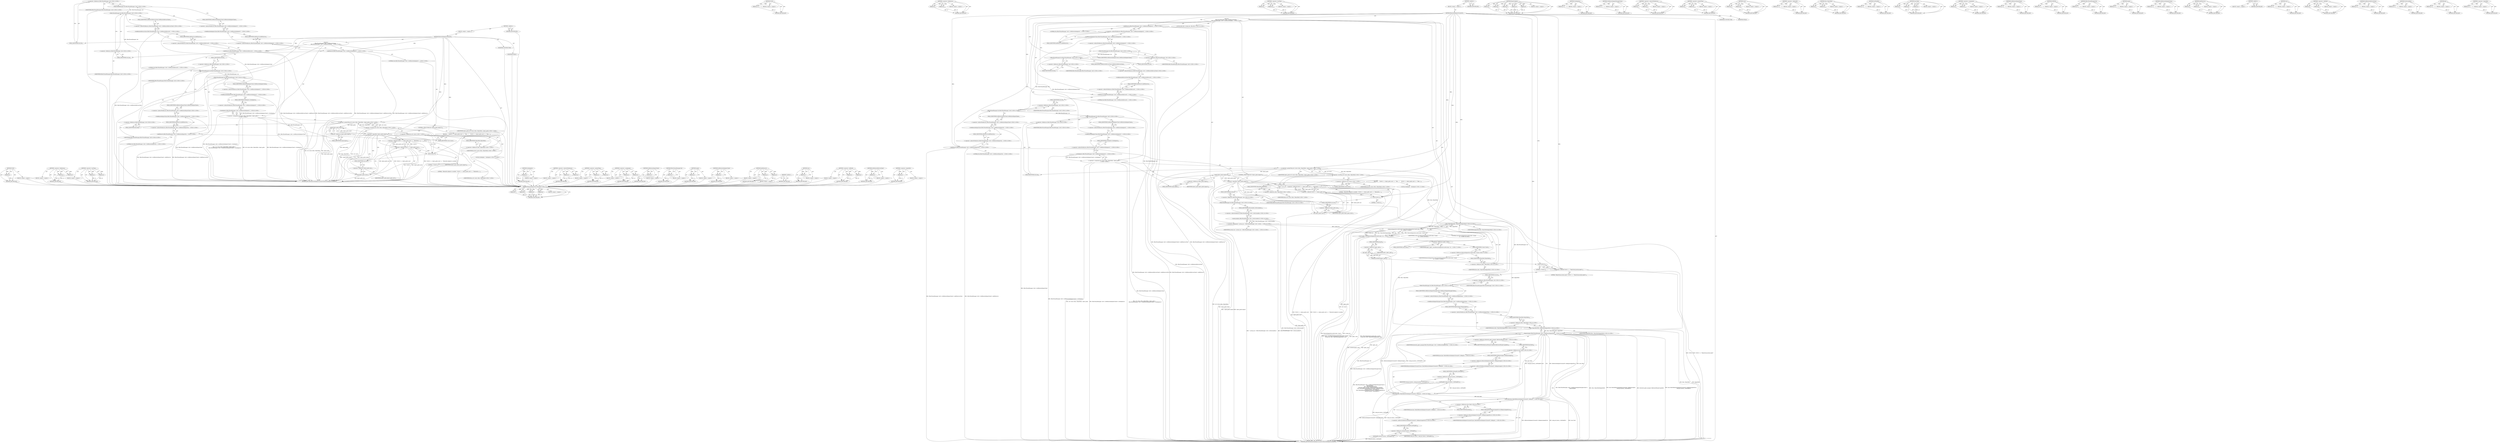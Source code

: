digraph "&lt;operator&gt;.logicalNot" {
vulnerable_168 [label=<(METHOD,VLOG)>];
vulnerable_169 [label=<(PARAM,p1)>];
vulnerable_170 [label=<(BLOCK,&lt;empty&gt;,&lt;empty&gt;)>];
vulnerable_171 [label=<(METHOD_RETURN,ANY)>];
vulnerable_123 [label=<(METHOD,&lt;operator&gt;.fieldAccess)>];
vulnerable_124 [label=<(PARAM,p1)>];
vulnerable_125 [label=<(PARAM,p2)>];
vulnerable_126 [label=<(BLOCK,&lt;empty&gt;,&lt;empty&gt;)>];
vulnerable_127 [label=<(METHOD_RETURN,ANY)>];
vulnerable_146 [label=<(METHOD,&lt;operator&gt;.lessThan)>];
vulnerable_147 [label=<(PARAM,p1)>];
vulnerable_148 [label=<(PARAM,p2)>];
vulnerable_149 [label=<(BLOCK,&lt;empty&gt;,&lt;empty&gt;)>];
vulnerable_150 [label=<(METHOD_RETURN,ANY)>];
vulnerable_6 [label=<(METHOD,&lt;global&gt;)<SUB>1</SUB>>];
vulnerable_7 [label=<(BLOCK,&lt;empty&gt;,&lt;empty&gt;)<SUB>1</SUB>>];
vulnerable_8 [label=<(METHOD,BluetoothAdapterChromeOS)<SUB>1</SUB>>];
vulnerable_9 [label="<(BLOCK,{
  DBusThreadManager::Get()-&gt;GetBluetoothAdapt...,{
  DBusThreadManager::Get()-&gt;GetBluetoothAdapt...)<SUB>2</SUB>>"];
vulnerable_10 [label="<(AddObserver,DBusThreadManager::Get()-&gt;GetBluetoothAdapterCl...)<SUB>3</SUB>>"];
vulnerable_11 [label="<(&lt;operator&gt;.indirectFieldAccess,DBusThreadManager::Get()-&gt;GetBluetoothAdapterCl...)<SUB>3</SUB>>"];
vulnerable_12 [label="<(GetBluetoothAdapterClient,DBusThreadManager::Get()-&gt;GetBluetoothAdapterCl...)<SUB>3</SUB>>"];
vulnerable_13 [label="<(&lt;operator&gt;.indirectFieldAccess,DBusThreadManager::Get()-&gt;GetBluetoothAdapterCl...)<SUB>3</SUB>>"];
vulnerable_14 [label="<(DBusThreadManager.Get,DBusThreadManager::Get())<SUB>3</SUB>>"];
vulnerable_15 [label="<(&lt;operator&gt;.fieldAccess,DBusThreadManager::Get)<SUB>3</SUB>>"];
vulnerable_16 [label="<(IDENTIFIER,DBusThreadManager,DBusThreadManager::Get())<SUB>3</SUB>>"];
vulnerable_17 [label=<(FIELD_IDENTIFIER,Get,Get)<SUB>3</SUB>>];
vulnerable_18 [label=<(FIELD_IDENTIFIER,GetBluetoothAdapterClient,GetBluetoothAdapterClient)<SUB>3</SUB>>];
vulnerable_19 [label=<(FIELD_IDENTIFIER,AddObserver,AddObserver)<SUB>3</SUB>>];
vulnerable_20 [label="<(LITERAL,this,DBusThreadManager::Get()-&gt;GetBluetoothAdapterCl...)<SUB>3</SUB>>"];
vulnerable_21 [label="<(AddObserver,DBusThreadManager::Get()-&gt;GetBluetoothDeviceCli...)<SUB>4</SUB>>"];
vulnerable_22 [label="<(&lt;operator&gt;.indirectFieldAccess,DBusThreadManager::Get()-&gt;GetBluetoothDeviceCli...)<SUB>4</SUB>>"];
vulnerable_23 [label="<(GetBluetoothDeviceClient,DBusThreadManager::Get()-&gt;GetBluetoothDeviceCli...)<SUB>4</SUB>>"];
vulnerable_24 [label="<(&lt;operator&gt;.indirectFieldAccess,DBusThreadManager::Get()-&gt;GetBluetoothDeviceClient)<SUB>4</SUB>>"];
vulnerable_25 [label="<(DBusThreadManager.Get,DBusThreadManager::Get())<SUB>4</SUB>>"];
vulnerable_26 [label="<(&lt;operator&gt;.fieldAccess,DBusThreadManager::Get)<SUB>4</SUB>>"];
vulnerable_27 [label="<(IDENTIFIER,DBusThreadManager,DBusThreadManager::Get())<SUB>4</SUB>>"];
vulnerable_28 [label=<(FIELD_IDENTIFIER,Get,Get)<SUB>4</SUB>>];
vulnerable_29 [label=<(FIELD_IDENTIFIER,GetBluetoothDeviceClient,GetBluetoothDeviceClient)<SUB>4</SUB>>];
vulnerable_30 [label=<(FIELD_IDENTIFIER,AddObserver,AddObserver)<SUB>4</SUB>>];
vulnerable_31 [label="<(LITERAL,this,DBusThreadManager::Get()-&gt;GetBluetoothDeviceCli...)<SUB>4</SUB>>"];
vulnerable_32 [label="<(AddObserver,DBusThreadManager::Get()-&gt;GetBluetoothInputClie...)<SUB>5</SUB>>"];
vulnerable_33 [label="<(&lt;operator&gt;.indirectFieldAccess,DBusThreadManager::Get()-&gt;GetBluetoothInputClie...)<SUB>5</SUB>>"];
vulnerable_34 [label="<(GetBluetoothInputClient,DBusThreadManager::Get()-&gt;GetBluetoothInputClie...)<SUB>5</SUB>>"];
vulnerable_35 [label="<(&lt;operator&gt;.indirectFieldAccess,DBusThreadManager::Get()-&gt;GetBluetoothInputClient)<SUB>5</SUB>>"];
vulnerable_36 [label="<(DBusThreadManager.Get,DBusThreadManager::Get())<SUB>5</SUB>>"];
vulnerable_37 [label="<(&lt;operator&gt;.fieldAccess,DBusThreadManager::Get)<SUB>5</SUB>>"];
vulnerable_38 [label="<(IDENTIFIER,DBusThreadManager,DBusThreadManager::Get())<SUB>5</SUB>>"];
vulnerable_39 [label=<(FIELD_IDENTIFIER,Get,Get)<SUB>5</SUB>>];
vulnerable_40 [label=<(FIELD_IDENTIFIER,GetBluetoothInputClient,GetBluetoothInputClient)<SUB>5</SUB>>];
vulnerable_41 [label=<(FIELD_IDENTIFIER,AddObserver,AddObserver)<SUB>5</SUB>>];
vulnerable_42 [label="<(LITERAL,this,DBusThreadManager::Get()-&gt;GetBluetoothInputClie...)<SUB>5</SUB>>"];
vulnerable_43 [label="<(&lt;operator&gt;.assignment,std::vector&lt;dbus::ObjectPath&gt; object_paths =
  ...)<SUB>7</SUB>>"];
vulnerable_44 [label="<(&lt;operator&gt;.greaterThan,std::vector&lt;dbus::ObjectPath&gt; object_paths)<SUB>7</SUB>>"];
vulnerable_45 [label="<(&lt;operator&gt;.lessThan,std::vector&lt;dbus::ObjectPath)<SUB>7</SUB>>"];
vulnerable_46 [label="<(&lt;operator&gt;.fieldAccess,std::vector)<SUB>7</SUB>>"];
vulnerable_47 [label="<(IDENTIFIER,std,std::vector&lt;dbus::ObjectPath)<SUB>7</SUB>>"];
vulnerable_48 [label=<(FIELD_IDENTIFIER,vector,vector)<SUB>7</SUB>>];
vulnerable_49 [label="<(&lt;operator&gt;.fieldAccess,dbus::ObjectPath)<SUB>7</SUB>>"];
vulnerable_50 [label="<(IDENTIFIER,dbus,std::vector&lt;dbus::ObjectPath)<SUB>7</SUB>>"];
vulnerable_51 [label=<(FIELD_IDENTIFIER,ObjectPath,ObjectPath)<SUB>7</SUB>>];
vulnerable_52 [label="<(IDENTIFIER,object_paths,std::vector&lt;dbus::ObjectPath&gt; object_paths)<SUB>7</SUB>>"];
vulnerable_53 [label="<(GetAdapters,DBusThreadManager::Get()-&gt;GetBluetoothAdapterCl...)<SUB>8</SUB>>"];
vulnerable_54 [label="<(&lt;operator&gt;.indirectFieldAccess,DBusThreadManager::Get()-&gt;GetBluetoothAdapterCl...)<SUB>8</SUB>>"];
vulnerable_55 [label="<(GetBluetoothAdapterClient,DBusThreadManager::Get()-&gt;GetBluetoothAdapterCl...)<SUB>8</SUB>>"];
vulnerable_56 [label="<(&lt;operator&gt;.indirectFieldAccess,DBusThreadManager::Get()-&gt;GetBluetoothAdapterCl...)<SUB>8</SUB>>"];
vulnerable_57 [label="<(DBusThreadManager.Get,DBusThreadManager::Get())<SUB>8</SUB>>"];
vulnerable_58 [label="<(&lt;operator&gt;.fieldAccess,DBusThreadManager::Get)<SUB>8</SUB>>"];
vulnerable_59 [label="<(IDENTIFIER,DBusThreadManager,DBusThreadManager::Get())<SUB>8</SUB>>"];
vulnerable_60 [label=<(FIELD_IDENTIFIER,Get,Get)<SUB>8</SUB>>];
vulnerable_61 [label=<(FIELD_IDENTIFIER,GetBluetoothAdapterClient,GetBluetoothAdapterClient)<SUB>8</SUB>>];
vulnerable_62 [label=<(FIELD_IDENTIFIER,GetAdapters,GetAdapters)<SUB>8</SUB>>];
vulnerable_63 [label=<(CONTROL_STRUCTURE,IF,if (!object_paths.empty()))<SUB>10</SUB>>];
vulnerable_64 [label=<(&lt;operator&gt;.logicalNot,!object_paths.empty())<SUB>10</SUB>>];
vulnerable_65 [label=<(empty,object_paths.empty())<SUB>10</SUB>>];
vulnerable_66 [label=<(&lt;operator&gt;.fieldAccess,object_paths.empty)<SUB>10</SUB>>];
vulnerable_67 [label=<(IDENTIFIER,object_paths,object_paths.empty())<SUB>10</SUB>>];
vulnerable_68 [label=<(FIELD_IDENTIFIER,empty,empty)<SUB>10</SUB>>];
vulnerable_69 [label=<(BLOCK,{
     VLOG(1) &lt;&lt; object_paths.size() &lt;&lt; &quot; Blue...,{
     VLOG(1) &lt;&lt; object_paths.size() &lt;&lt; &quot; Blue...)<SUB>10</SUB>>];
vulnerable_70 [label=<(&lt;operator&gt;.shiftLeft,VLOG(1) &lt;&lt; object_paths.size() &lt;&lt; &quot; Bluetooth a...)<SUB>11</SUB>>];
vulnerable_71 [label=<(&lt;operator&gt;.shiftLeft,VLOG(1) &lt;&lt; object_paths.size())<SUB>11</SUB>>];
vulnerable_72 [label=<(VLOG,VLOG(1))<SUB>11</SUB>>];
vulnerable_73 [label=<(LITERAL,1,VLOG(1))<SUB>11</SUB>>];
vulnerable_74 [label=<(size,object_paths.size())<SUB>11</SUB>>];
vulnerable_75 [label=<(&lt;operator&gt;.fieldAccess,object_paths.size)<SUB>11</SUB>>];
vulnerable_76 [label=<(IDENTIFIER,object_paths,object_paths.size())<SUB>11</SUB>>];
vulnerable_77 [label=<(FIELD_IDENTIFIER,size,size)<SUB>11</SUB>>];
vulnerable_78 [label=<(LITERAL,&quot; Bluetooth adapter(s) available.&quot;,VLOG(1) &lt;&lt; object_paths.size() &lt;&lt; &quot; Bluetooth a...)<SUB>11</SUB>>];
vulnerable_79 [label="<(LOCAL,SetAdapter : SetAdapter)<SUB>12</SUB>>"];
vulnerable_80 [label=<(MODIFIER,CONSTRUCTOR)>];
vulnerable_81 [label=<(MODIFIER,PUBLIC)>];
vulnerable_82 [label=<(METHOD_RETURN,BluetoothAdapterChromeOS.BluetoothAdapterChromeOS)<SUB>1</SUB>>];
vulnerable_84 [label=<(METHOD_RETURN,ANY)<SUB>1</SUB>>];
vulnerable_151 [label=<(METHOD,GetAdapters)>];
vulnerable_152 [label=<(PARAM,p1)>];
vulnerable_153 [label=<(BLOCK,&lt;empty&gt;,&lt;empty&gt;)>];
vulnerable_154 [label=<(METHOD_RETURN,ANY)>];
vulnerable_110 [label=<(METHOD,&lt;operator&gt;.indirectFieldAccess)>];
vulnerable_111 [label=<(PARAM,p1)>];
vulnerable_112 [label=<(PARAM,p2)>];
vulnerable_113 [label=<(BLOCK,&lt;empty&gt;,&lt;empty&gt;)>];
vulnerable_114 [label=<(METHOD_RETURN,ANY)>];
vulnerable_141 [label=<(METHOD,&lt;operator&gt;.greaterThan)>];
vulnerable_142 [label=<(PARAM,p1)>];
vulnerable_143 [label=<(PARAM,p2)>];
vulnerable_144 [label=<(BLOCK,&lt;empty&gt;,&lt;empty&gt;)>];
vulnerable_145 [label=<(METHOD_RETURN,ANY)>];
vulnerable_136 [label=<(METHOD,&lt;operator&gt;.assignment)>];
vulnerable_137 [label=<(PARAM,p1)>];
vulnerable_138 [label=<(PARAM,p2)>];
vulnerable_139 [label=<(BLOCK,&lt;empty&gt;,&lt;empty&gt;)>];
vulnerable_140 [label=<(METHOD_RETURN,ANY)>];
vulnerable_132 [label=<(METHOD,GetBluetoothInputClient)>];
vulnerable_133 [label=<(PARAM,p1)>];
vulnerable_134 [label=<(BLOCK,&lt;empty&gt;,&lt;empty&gt;)>];
vulnerable_135 [label=<(METHOD_RETURN,ANY)>];
vulnerable_119 [label=<(METHOD,DBusThreadManager.Get)>];
vulnerable_120 [label=<(PARAM,p1)>];
vulnerable_121 [label=<(BLOCK,&lt;empty&gt;,&lt;empty&gt;)>];
vulnerable_122 [label=<(METHOD_RETURN,ANY)>];
vulnerable_159 [label=<(METHOD,empty)>];
vulnerable_160 [label=<(PARAM,p1)>];
vulnerable_161 [label=<(BLOCK,&lt;empty&gt;,&lt;empty&gt;)>];
vulnerable_162 [label=<(METHOD_RETURN,ANY)>];
vulnerable_115 [label=<(METHOD,GetBluetoothAdapterClient)>];
vulnerable_116 [label=<(PARAM,p1)>];
vulnerable_117 [label=<(BLOCK,&lt;empty&gt;,&lt;empty&gt;)>];
vulnerable_118 [label=<(METHOD_RETURN,ANY)>];
vulnerable_105 [label=<(METHOD,AddObserver)>];
vulnerable_106 [label=<(PARAM,p1)>];
vulnerable_107 [label=<(PARAM,p2)>];
vulnerable_108 [label=<(BLOCK,&lt;empty&gt;,&lt;empty&gt;)>];
vulnerable_109 [label=<(METHOD_RETURN,ANY)>];
vulnerable_99 [label=<(METHOD,&lt;global&gt;)<SUB>1</SUB>>];
vulnerable_100 [label=<(BLOCK,&lt;empty&gt;,&lt;empty&gt;)>];
vulnerable_101 [label=<(METHOD_RETURN,ANY)>];
vulnerable_172 [label=<(METHOD,size)>];
vulnerable_173 [label=<(PARAM,p1)>];
vulnerable_174 [label=<(BLOCK,&lt;empty&gt;,&lt;empty&gt;)>];
vulnerable_175 [label=<(METHOD_RETURN,ANY)>];
vulnerable_163 [label=<(METHOD,&lt;operator&gt;.shiftLeft)>];
vulnerable_164 [label=<(PARAM,p1)>];
vulnerable_165 [label=<(PARAM,p2)>];
vulnerable_166 [label=<(BLOCK,&lt;empty&gt;,&lt;empty&gt;)>];
vulnerable_167 [label=<(METHOD_RETURN,ANY)>];
vulnerable_128 [label=<(METHOD,GetBluetoothDeviceClient)>];
vulnerable_129 [label=<(PARAM,p1)>];
vulnerable_130 [label=<(BLOCK,&lt;empty&gt;,&lt;empty&gt;)>];
vulnerable_131 [label=<(METHOD_RETURN,ANY)>];
vulnerable_155 [label=<(METHOD,&lt;operator&gt;.logicalNot)>];
vulnerable_156 [label=<(PARAM,p1)>];
vulnerable_157 [label=<(BLOCK,&lt;empty&gt;,&lt;empty&gt;)>];
vulnerable_158 [label=<(METHOD_RETURN,ANY)>];
fixed_267 [label=<(METHOD,BluetoothAgentServiceProvider.Create)>];
fixed_268 [label=<(PARAM,p1)>];
fixed_269 [label=<(PARAM,p2)>];
fixed_270 [label=<(PARAM,p3)>];
fixed_271 [label=<(PARAM,p4)>];
fixed_272 [label=<(BLOCK,&lt;empty&gt;,&lt;empty&gt;)>];
fixed_273 [label=<(METHOD_RETURN,ANY)>];
fixed_250 [label=<(METHOD,VLOG)>];
fixed_251 [label=<(PARAM,p1)>];
fixed_252 [label=<(BLOCK,&lt;empty&gt;,&lt;empty&gt;)>];
fixed_253 [label=<(METHOD_RETURN,ANY)>];
fixed_205 [label=<(METHOD,&lt;operator&gt;.fieldAccess)>];
fixed_206 [label=<(PARAM,p1)>];
fixed_207 [label=<(PARAM,p2)>];
fixed_208 [label=<(BLOCK,&lt;empty&gt;,&lt;empty&gt;)>];
fixed_209 [label=<(METHOD_RETURN,ANY)>];
fixed_228 [label=<(METHOD,&lt;operator&gt;.lessThan)>];
fixed_229 [label=<(PARAM,p1)>];
fixed_230 [label=<(PARAM,p2)>];
fixed_231 [label=<(BLOCK,&lt;empty&gt;,&lt;empty&gt;)>];
fixed_232 [label=<(METHOD_RETURN,ANY)>];
fixed_6 [label=<(METHOD,&lt;global&gt;)<SUB>1</SUB>>];
fixed_7 [label=<(BLOCK,&lt;empty&gt;,&lt;empty&gt;)<SUB>1</SUB>>];
fixed_8 [label=<(METHOD,BluetoothAdapterChromeOS)<SUB>1</SUB>>];
fixed_9 [label="<(BLOCK,{
  DBusThreadManager::Get()-&gt;GetBluetoothAdapt...,{
  DBusThreadManager::Get()-&gt;GetBluetoothAdapt...)<SUB>2</SUB>>"];
fixed_10 [label="<(AddObserver,DBusThreadManager::Get()-&gt;GetBluetoothAdapterCl...)<SUB>3</SUB>>"];
fixed_11 [label="<(&lt;operator&gt;.indirectFieldAccess,DBusThreadManager::Get()-&gt;GetBluetoothAdapterCl...)<SUB>3</SUB>>"];
fixed_12 [label="<(GetBluetoothAdapterClient,DBusThreadManager::Get()-&gt;GetBluetoothAdapterCl...)<SUB>3</SUB>>"];
fixed_13 [label="<(&lt;operator&gt;.indirectFieldAccess,DBusThreadManager::Get()-&gt;GetBluetoothAdapterCl...)<SUB>3</SUB>>"];
fixed_14 [label="<(DBusThreadManager.Get,DBusThreadManager::Get())<SUB>3</SUB>>"];
fixed_15 [label="<(&lt;operator&gt;.fieldAccess,DBusThreadManager::Get)<SUB>3</SUB>>"];
fixed_16 [label="<(IDENTIFIER,DBusThreadManager,DBusThreadManager::Get())<SUB>3</SUB>>"];
fixed_17 [label=<(FIELD_IDENTIFIER,Get,Get)<SUB>3</SUB>>];
fixed_18 [label=<(FIELD_IDENTIFIER,GetBluetoothAdapterClient,GetBluetoothAdapterClient)<SUB>3</SUB>>];
fixed_19 [label=<(FIELD_IDENTIFIER,AddObserver,AddObserver)<SUB>3</SUB>>];
fixed_20 [label="<(LITERAL,this,DBusThreadManager::Get()-&gt;GetBluetoothAdapterCl...)<SUB>3</SUB>>"];
fixed_21 [label="<(AddObserver,DBusThreadManager::Get()-&gt;GetBluetoothDeviceCli...)<SUB>4</SUB>>"];
fixed_22 [label="<(&lt;operator&gt;.indirectFieldAccess,DBusThreadManager::Get()-&gt;GetBluetoothDeviceCli...)<SUB>4</SUB>>"];
fixed_23 [label="<(GetBluetoothDeviceClient,DBusThreadManager::Get()-&gt;GetBluetoothDeviceCli...)<SUB>4</SUB>>"];
fixed_24 [label="<(&lt;operator&gt;.indirectFieldAccess,DBusThreadManager::Get()-&gt;GetBluetoothDeviceClient)<SUB>4</SUB>>"];
fixed_25 [label="<(DBusThreadManager.Get,DBusThreadManager::Get())<SUB>4</SUB>>"];
fixed_26 [label="<(&lt;operator&gt;.fieldAccess,DBusThreadManager::Get)<SUB>4</SUB>>"];
fixed_27 [label="<(IDENTIFIER,DBusThreadManager,DBusThreadManager::Get())<SUB>4</SUB>>"];
fixed_28 [label=<(FIELD_IDENTIFIER,Get,Get)<SUB>4</SUB>>];
fixed_29 [label=<(FIELD_IDENTIFIER,GetBluetoothDeviceClient,GetBluetoothDeviceClient)<SUB>4</SUB>>];
fixed_30 [label=<(FIELD_IDENTIFIER,AddObserver,AddObserver)<SUB>4</SUB>>];
fixed_31 [label="<(LITERAL,this,DBusThreadManager::Get()-&gt;GetBluetoothDeviceCli...)<SUB>4</SUB>>"];
fixed_32 [label="<(AddObserver,DBusThreadManager::Get()-&gt;GetBluetoothInputClie...)<SUB>5</SUB>>"];
fixed_33 [label="<(&lt;operator&gt;.indirectFieldAccess,DBusThreadManager::Get()-&gt;GetBluetoothInputClie...)<SUB>5</SUB>>"];
fixed_34 [label="<(GetBluetoothInputClient,DBusThreadManager::Get()-&gt;GetBluetoothInputClie...)<SUB>5</SUB>>"];
fixed_35 [label="<(&lt;operator&gt;.indirectFieldAccess,DBusThreadManager::Get()-&gt;GetBluetoothInputClient)<SUB>5</SUB>>"];
fixed_36 [label="<(DBusThreadManager.Get,DBusThreadManager::Get())<SUB>5</SUB>>"];
fixed_37 [label="<(&lt;operator&gt;.fieldAccess,DBusThreadManager::Get)<SUB>5</SUB>>"];
fixed_38 [label="<(IDENTIFIER,DBusThreadManager,DBusThreadManager::Get())<SUB>5</SUB>>"];
fixed_39 [label=<(FIELD_IDENTIFIER,Get,Get)<SUB>5</SUB>>];
fixed_40 [label=<(FIELD_IDENTIFIER,GetBluetoothInputClient,GetBluetoothInputClient)<SUB>5</SUB>>];
fixed_41 [label=<(FIELD_IDENTIFIER,AddObserver,AddObserver)<SUB>5</SUB>>];
fixed_42 [label="<(LITERAL,this,DBusThreadManager::Get()-&gt;GetBluetoothInputClie...)<SUB>5</SUB>>"];
fixed_43 [label="<(&lt;operator&gt;.assignment,std::vector&lt;dbus::ObjectPath&gt; object_paths =
  ...)<SUB>7</SUB>>"];
fixed_44 [label="<(&lt;operator&gt;.greaterThan,std::vector&lt;dbus::ObjectPath&gt; object_paths)<SUB>7</SUB>>"];
fixed_45 [label="<(&lt;operator&gt;.lessThan,std::vector&lt;dbus::ObjectPath)<SUB>7</SUB>>"];
fixed_46 [label="<(&lt;operator&gt;.fieldAccess,std::vector)<SUB>7</SUB>>"];
fixed_47 [label="<(IDENTIFIER,std,std::vector&lt;dbus::ObjectPath)<SUB>7</SUB>>"];
fixed_48 [label=<(FIELD_IDENTIFIER,vector,vector)<SUB>7</SUB>>];
fixed_49 [label="<(&lt;operator&gt;.fieldAccess,dbus::ObjectPath)<SUB>7</SUB>>"];
fixed_50 [label="<(IDENTIFIER,dbus,std::vector&lt;dbus::ObjectPath)<SUB>7</SUB>>"];
fixed_51 [label=<(FIELD_IDENTIFIER,ObjectPath,ObjectPath)<SUB>7</SUB>>];
fixed_52 [label="<(IDENTIFIER,object_paths,std::vector&lt;dbus::ObjectPath&gt; object_paths)<SUB>7</SUB>>"];
fixed_53 [label="<(GetAdapters,DBusThreadManager::Get()-&gt;GetBluetoothAdapterCl...)<SUB>8</SUB>>"];
fixed_54 [label="<(&lt;operator&gt;.indirectFieldAccess,DBusThreadManager::Get()-&gt;GetBluetoothAdapterCl...)<SUB>8</SUB>>"];
fixed_55 [label="<(GetBluetoothAdapterClient,DBusThreadManager::Get()-&gt;GetBluetoothAdapterCl...)<SUB>8</SUB>>"];
fixed_56 [label="<(&lt;operator&gt;.indirectFieldAccess,DBusThreadManager::Get()-&gt;GetBluetoothAdapterCl...)<SUB>8</SUB>>"];
fixed_57 [label="<(DBusThreadManager.Get,DBusThreadManager::Get())<SUB>8</SUB>>"];
fixed_58 [label="<(&lt;operator&gt;.fieldAccess,DBusThreadManager::Get)<SUB>8</SUB>>"];
fixed_59 [label="<(IDENTIFIER,DBusThreadManager,DBusThreadManager::Get())<SUB>8</SUB>>"];
fixed_60 [label=<(FIELD_IDENTIFIER,Get,Get)<SUB>8</SUB>>];
fixed_61 [label=<(FIELD_IDENTIFIER,GetBluetoothAdapterClient,GetBluetoothAdapterClient)<SUB>8</SUB>>];
fixed_62 [label=<(FIELD_IDENTIFIER,GetAdapters,GetAdapters)<SUB>8</SUB>>];
fixed_63 [label=<(CONTROL_STRUCTURE,IF,if (!object_paths.empty()))<SUB>10</SUB>>];
fixed_64 [label=<(&lt;operator&gt;.logicalNot,!object_paths.empty())<SUB>10</SUB>>];
fixed_65 [label=<(empty,object_paths.empty())<SUB>10</SUB>>];
fixed_66 [label=<(&lt;operator&gt;.fieldAccess,object_paths.empty)<SUB>10</SUB>>];
fixed_67 [label=<(IDENTIFIER,object_paths,object_paths.empty())<SUB>10</SUB>>];
fixed_68 [label=<(FIELD_IDENTIFIER,empty,empty)<SUB>10</SUB>>];
fixed_69 [label=<(BLOCK,{
     VLOG(1) &lt;&lt; object_paths.size() &lt;&lt; &quot; Blue...,{
     VLOG(1) &lt;&lt; object_paths.size() &lt;&lt; &quot; Blue...)<SUB>10</SUB>>];
fixed_70 [label=<(&lt;operator&gt;.shiftLeft,VLOG(1) &lt;&lt; object_paths.size() &lt;&lt; &quot; Bluetooth a...)<SUB>11</SUB>>];
fixed_71 [label=<(&lt;operator&gt;.shiftLeft,VLOG(1) &lt;&lt; object_paths.size())<SUB>11</SUB>>];
fixed_72 [label=<(VLOG,VLOG(1))<SUB>11</SUB>>];
fixed_73 [label=<(LITERAL,1,VLOG(1))<SUB>11</SUB>>];
fixed_74 [label=<(size,object_paths.size())<SUB>11</SUB>>];
fixed_75 [label=<(&lt;operator&gt;.fieldAccess,object_paths.size)<SUB>11</SUB>>];
fixed_76 [label=<(IDENTIFIER,object_paths,object_paths.size())<SUB>11</SUB>>];
fixed_77 [label=<(FIELD_IDENTIFIER,size,size)<SUB>11</SUB>>];
fixed_78 [label=<(LITERAL,&quot; Bluetooth adapter(s) available.&quot;,VLOG(1) &lt;&lt; object_paths.size() &lt;&lt; &quot; Bluetooth a...)<SUB>11</SUB>>];
fixed_79 [label="<(LOCAL,SetAdapter : SetAdapter)<SUB>12</SUB>>"];
fixed_80 [label="<(LOCAL,dbus.Bus* system_bus: dbus.Bus*)<SUB>16</SUB>>"];
fixed_81 [label="<(&lt;operator&gt;.assignment,* system_bus = DBusThreadManager::Get()-&gt;GetSys...)<SUB>16</SUB>>"];
fixed_82 [label="<(IDENTIFIER,system_bus,* system_bus = DBusThreadManager::Get()-&gt;GetSys...)<SUB>16</SUB>>"];
fixed_83 [label="<(GetSystemBus,DBusThreadManager::Get()-&gt;GetSystemBus())<SUB>16</SUB>>"];
fixed_84 [label="<(&lt;operator&gt;.indirectFieldAccess,DBusThreadManager::Get()-&gt;GetSystemBus)<SUB>16</SUB>>"];
fixed_85 [label="<(DBusThreadManager.Get,DBusThreadManager::Get())<SUB>16</SUB>>"];
fixed_86 [label="<(&lt;operator&gt;.fieldAccess,DBusThreadManager::Get)<SUB>16</SUB>>"];
fixed_87 [label="<(IDENTIFIER,DBusThreadManager,DBusThreadManager::Get())<SUB>16</SUB>>"];
fixed_88 [label=<(FIELD_IDENTIFIER,Get,Get)<SUB>16</SUB>>];
fixed_89 [label=<(FIELD_IDENTIFIER,GetSystemBus,GetSystemBus)<SUB>16</SUB>>];
fixed_90 [label="<(reset,agent_.reset(BluetoothAgentServiceProvider::Cre...)<SUB>17</SUB>>"];
fixed_91 [label=<(&lt;operator&gt;.fieldAccess,agent_.reset)<SUB>17</SUB>>];
fixed_92 [label="<(IDENTIFIER,agent_,agent_.reset(BluetoothAgentServiceProvider::Cre...)<SUB>17</SUB>>"];
fixed_93 [label=<(FIELD_IDENTIFIER,reset,reset)<SUB>17</SUB>>];
fixed_94 [label="<(BluetoothAgentServiceProvider.Create,BluetoothAgentServiceProvider::Create(
      sy...)<SUB>17</SUB>>"];
fixed_95 [label="<(&lt;operator&gt;.fieldAccess,BluetoothAgentServiceProvider::Create)<SUB>17</SUB>>"];
fixed_96 [label="<(IDENTIFIER,BluetoothAgentServiceProvider,BluetoothAgentServiceProvider::Create(
      sy...)<SUB>17</SUB>>"];
fixed_97 [label=<(FIELD_IDENTIFIER,Create,Create)<SUB>17</SUB>>];
fixed_98 [label="<(IDENTIFIER,system_bus,BluetoothAgentServiceProvider::Create(
      sy...)<SUB>18</SUB>>"];
fixed_99 [label="<(dbus.ObjectPath,dbus::ObjectPath(kAgentPath))<SUB>18</SUB>>"];
fixed_100 [label="<(&lt;operator&gt;.fieldAccess,dbus::ObjectPath)<SUB>18</SUB>>"];
fixed_101 [label="<(IDENTIFIER,dbus,dbus::ObjectPath(kAgentPath))<SUB>18</SUB>>"];
fixed_102 [label=<(FIELD_IDENTIFIER,ObjectPath,ObjectPath)<SUB>18</SUB>>];
fixed_103 [label="<(IDENTIFIER,kAgentPath,dbus::ObjectPath(kAgentPath))<SUB>18</SUB>>"];
fixed_104 [label="<(LITERAL,this,BluetoothAgentServiceProvider::Create(
      sy...)<SUB>18</SUB>>"];
fixed_105 [label=<(DCHECK,DCHECK(agent_.get()))<SUB>19</SUB>>];
fixed_106 [label=<(get,agent_.get())<SUB>19</SUB>>];
fixed_107 [label=<(&lt;operator&gt;.fieldAccess,agent_.get)<SUB>19</SUB>>];
fixed_108 [label=<(IDENTIFIER,agent_,agent_.get())<SUB>19</SUB>>];
fixed_109 [label=<(FIELD_IDENTIFIER,get,get)<SUB>19</SUB>>];
fixed_110 [label=<(&lt;operator&gt;.shiftLeft,VLOG(1) &lt;&lt; &quot;Registering pairing agent&quot;)<SUB>21</SUB>>];
fixed_111 [label=<(VLOG,VLOG(1))<SUB>21</SUB>>];
fixed_112 [label=<(LITERAL,1,VLOG(1))<SUB>21</SUB>>];
fixed_113 [label=<(LITERAL,&quot;Registering pairing agent&quot;,VLOG(1) &lt;&lt; &quot;Registering pairing agent&quot;)<SUB>21</SUB>>];
fixed_114 [label="<(RegisterAgent,DBusThreadManager::Get()-&gt;GetBluetoothAgentMana...)<SUB>22</SUB>>"];
fixed_115 [label="<(&lt;operator&gt;.indirectFieldAccess,DBusThreadManager::Get()-&gt;GetBluetoothAgentMana...)<SUB>22</SUB>>"];
fixed_116 [label="<(GetBluetoothAgentManagerClient,DBusThreadManager::Get()-&gt;GetBluetoothAgentMana...)<SUB>22</SUB>>"];
fixed_117 [label="<(&lt;operator&gt;.indirectFieldAccess,DBusThreadManager::Get()-&gt;GetBluetoothAgentMana...)<SUB>22</SUB>>"];
fixed_118 [label="<(DBusThreadManager.Get,DBusThreadManager::Get())<SUB>22</SUB>>"];
fixed_119 [label="<(&lt;operator&gt;.fieldAccess,DBusThreadManager::Get)<SUB>22</SUB>>"];
fixed_120 [label="<(IDENTIFIER,DBusThreadManager,DBusThreadManager::Get())<SUB>22</SUB>>"];
fixed_121 [label=<(FIELD_IDENTIFIER,Get,Get)<SUB>22</SUB>>];
fixed_122 [label=<(FIELD_IDENTIFIER,GetBluetoothAgentManagerClient,GetBluetoothAgentManagerClient)<SUB>22</SUB>>];
fixed_123 [label=<(FIELD_IDENTIFIER,RegisterAgent,RegisterAgent)<SUB>22</SUB>>];
fixed_124 [label="<(dbus.ObjectPath,dbus::ObjectPath(kAgentPath))<SUB>24</SUB>>"];
fixed_125 [label="<(&lt;operator&gt;.fieldAccess,dbus::ObjectPath)<SUB>24</SUB>>"];
fixed_126 [label="<(IDENTIFIER,dbus,dbus::ObjectPath(kAgentPath))<SUB>24</SUB>>"];
fixed_127 [label=<(FIELD_IDENTIFIER,ObjectPath,ObjectPath)<SUB>24</SUB>>];
fixed_128 [label="<(IDENTIFIER,kAgentPath,dbus::ObjectPath(kAgentPath))<SUB>24</SUB>>"];
fixed_129 [label="<(&lt;operator&gt;.fieldAccess,bluetooth_agent_manager::kKeyboardDisplayCapabi...)<SUB>25</SUB>>"];
fixed_130 [label="<(IDENTIFIER,bluetooth_agent_manager,DBusThreadManager::Get()-&gt;GetBluetoothAgentMana...)<SUB>25</SUB>>"];
fixed_131 [label=<(FIELD_IDENTIFIER,kKeyboardDisplayCapability,kKeyboardDisplayCapability)<SUB>25</SUB>>];
fixed_132 [label="<(base.Bind,base::Bind(&amp;BluetoothAdapterChromeOS::OnRegiste...)<SUB>26</SUB>>"];
fixed_133 [label="<(&lt;operator&gt;.fieldAccess,base::Bind)<SUB>26</SUB>>"];
fixed_134 [label="<(IDENTIFIER,base,base::Bind(&amp;BluetoothAdapterChromeOS::OnRegiste...)<SUB>26</SUB>>"];
fixed_135 [label=<(FIELD_IDENTIFIER,Bind,Bind)<SUB>26</SUB>>];
fixed_136 [label="<(&lt;operator&gt;.addressOf,&amp;BluetoothAdapterChromeOS::OnRegisterAgent)<SUB>26</SUB>>"];
fixed_137 [label="<(&lt;operator&gt;.fieldAccess,BluetoothAdapterChromeOS::OnRegisterAgent)<SUB>26</SUB>>"];
fixed_138 [label="<(IDENTIFIER,BluetoothAdapterChromeOS,base::Bind(&amp;BluetoothAdapterChromeOS::OnRegiste...)<SUB>26</SUB>>"];
fixed_139 [label=<(FIELD_IDENTIFIER,OnRegisterAgent,OnRegisterAgent)<SUB>26</SUB>>];
fixed_140 [label=<(GetWeakPtr,weak_ptr_factory_.GetWeakPtr())<SUB>27</SUB>>];
fixed_141 [label=<(&lt;operator&gt;.fieldAccess,weak_ptr_factory_.GetWeakPtr)<SUB>27</SUB>>];
fixed_142 [label=<(IDENTIFIER,weak_ptr_factory_,weak_ptr_factory_.GetWeakPtr())<SUB>27</SUB>>];
fixed_143 [label=<(FIELD_IDENTIFIER,GetWeakPtr,GetWeakPtr)<SUB>27</SUB>>];
fixed_144 [label="<(base.Bind,base::Bind(&amp;BluetoothAdapterChromeOS::OnRegiste...)<SUB>28</SUB>>"];
fixed_145 [label="<(&lt;operator&gt;.fieldAccess,base::Bind)<SUB>28</SUB>>"];
fixed_146 [label="<(IDENTIFIER,base,base::Bind(&amp;BluetoothAdapterChromeOS::OnRegiste...)<SUB>28</SUB>>"];
fixed_147 [label=<(FIELD_IDENTIFIER,Bind,Bind)<SUB>28</SUB>>];
fixed_148 [label="<(&lt;operator&gt;.addressOf,&amp;BluetoothAdapterChromeOS::OnRegisterAgentError)<SUB>28</SUB>>"];
fixed_149 [label="<(&lt;operator&gt;.fieldAccess,BluetoothAdapterChromeOS::OnRegisterAgentError)<SUB>28</SUB>>"];
fixed_150 [label="<(IDENTIFIER,BluetoothAdapterChromeOS,base::Bind(&amp;BluetoothAdapterChromeOS::OnRegiste...)<SUB>28</SUB>>"];
fixed_151 [label=<(FIELD_IDENTIFIER,OnRegisterAgentError,OnRegisterAgentError)<SUB>28</SUB>>];
fixed_152 [label=<(GetWeakPtr,weak_ptr_factory_.GetWeakPtr())<SUB>29</SUB>>];
fixed_153 [label=<(&lt;operator&gt;.fieldAccess,weak_ptr_factory_.GetWeakPtr)<SUB>29</SUB>>];
fixed_154 [label=<(IDENTIFIER,weak_ptr_factory_,weak_ptr_factory_.GetWeakPtr())<SUB>29</SUB>>];
fixed_155 [label=<(FIELD_IDENTIFIER,GetWeakPtr,GetWeakPtr)<SUB>29</SUB>>];
fixed_156 [label=<(MODIFIER,CONSTRUCTOR)>];
fixed_157 [label=<(MODIFIER,PUBLIC)>];
fixed_158 [label=<(METHOD_RETURN,BluetoothAdapterChromeOS.BluetoothAdapterChromeOS)<SUB>1</SUB>>];
fixed_160 [label=<(METHOD_RETURN,ANY)<SUB>1</SUB>>];
fixed_287 [label=<(METHOD,RegisterAgent)>];
fixed_288 [label=<(PARAM,p1)>];
fixed_289 [label=<(PARAM,p2)>];
fixed_290 [label=<(PARAM,p3)>];
fixed_291 [label=<(PARAM,p4)>];
fixed_292 [label=<(PARAM,p5)>];
fixed_293 [label=<(BLOCK,&lt;empty&gt;,&lt;empty&gt;)>];
fixed_294 [label=<(METHOD_RETURN,ANY)>];
fixed_233 [label=<(METHOD,GetAdapters)>];
fixed_234 [label=<(PARAM,p1)>];
fixed_235 [label=<(BLOCK,&lt;empty&gt;,&lt;empty&gt;)>];
fixed_236 [label=<(METHOD_RETURN,ANY)>];
fixed_295 [label=<(METHOD,GetBluetoothAgentManagerClient)>];
fixed_296 [label=<(PARAM,p1)>];
fixed_297 [label=<(BLOCK,&lt;empty&gt;,&lt;empty&gt;)>];
fixed_298 [label=<(METHOD_RETURN,ANY)>];
fixed_192 [label=<(METHOD,&lt;operator&gt;.indirectFieldAccess)>];
fixed_193 [label=<(PARAM,p1)>];
fixed_194 [label=<(PARAM,p2)>];
fixed_195 [label=<(BLOCK,&lt;empty&gt;,&lt;empty&gt;)>];
fixed_196 [label=<(METHOD_RETURN,ANY)>];
fixed_223 [label=<(METHOD,&lt;operator&gt;.greaterThan)>];
fixed_224 [label=<(PARAM,p1)>];
fixed_225 [label=<(PARAM,p2)>];
fixed_226 [label=<(BLOCK,&lt;empty&gt;,&lt;empty&gt;)>];
fixed_227 [label=<(METHOD_RETURN,ANY)>];
fixed_262 [label=<(METHOD,reset)>];
fixed_263 [label=<(PARAM,p1)>];
fixed_264 [label=<(PARAM,p2)>];
fixed_265 [label=<(BLOCK,&lt;empty&gt;,&lt;empty&gt;)>];
fixed_266 [label=<(METHOD_RETURN,ANY)>];
fixed_305 [label=<(METHOD,&lt;operator&gt;.addressOf)>];
fixed_306 [label=<(PARAM,p1)>];
fixed_307 [label=<(BLOCK,&lt;empty&gt;,&lt;empty&gt;)>];
fixed_308 [label=<(METHOD_RETURN,ANY)>];
fixed_274 [label=<(METHOD,dbus.ObjectPath)>];
fixed_275 [label=<(PARAM,p1)>];
fixed_276 [label=<(PARAM,p2)>];
fixed_277 [label=<(BLOCK,&lt;empty&gt;,&lt;empty&gt;)>];
fixed_278 [label=<(METHOD_RETURN,ANY)>];
fixed_309 [label=<(METHOD,GetWeakPtr)>];
fixed_310 [label=<(PARAM,p1)>];
fixed_311 [label=<(BLOCK,&lt;empty&gt;,&lt;empty&gt;)>];
fixed_312 [label=<(METHOD_RETURN,ANY)>];
fixed_299 [label=<(METHOD,base.Bind)>];
fixed_300 [label=<(PARAM,p1)>];
fixed_301 [label=<(PARAM,p2)>];
fixed_302 [label=<(PARAM,p3)>];
fixed_303 [label=<(BLOCK,&lt;empty&gt;,&lt;empty&gt;)>];
fixed_304 [label=<(METHOD_RETURN,ANY)>];
fixed_218 [label=<(METHOD,&lt;operator&gt;.assignment)>];
fixed_219 [label=<(PARAM,p1)>];
fixed_220 [label=<(PARAM,p2)>];
fixed_221 [label=<(BLOCK,&lt;empty&gt;,&lt;empty&gt;)>];
fixed_222 [label=<(METHOD_RETURN,ANY)>];
fixed_214 [label=<(METHOD,GetBluetoothInputClient)>];
fixed_215 [label=<(PARAM,p1)>];
fixed_216 [label=<(BLOCK,&lt;empty&gt;,&lt;empty&gt;)>];
fixed_217 [label=<(METHOD_RETURN,ANY)>];
fixed_279 [label=<(METHOD,DCHECK)>];
fixed_280 [label=<(PARAM,p1)>];
fixed_281 [label=<(BLOCK,&lt;empty&gt;,&lt;empty&gt;)>];
fixed_282 [label=<(METHOD_RETURN,ANY)>];
fixed_201 [label=<(METHOD,DBusThreadManager.Get)>];
fixed_202 [label=<(PARAM,p1)>];
fixed_203 [label=<(BLOCK,&lt;empty&gt;,&lt;empty&gt;)>];
fixed_204 [label=<(METHOD_RETURN,ANY)>];
fixed_241 [label=<(METHOD,empty)>];
fixed_242 [label=<(PARAM,p1)>];
fixed_243 [label=<(BLOCK,&lt;empty&gt;,&lt;empty&gt;)>];
fixed_244 [label=<(METHOD_RETURN,ANY)>];
fixed_197 [label=<(METHOD,GetBluetoothAdapterClient)>];
fixed_198 [label=<(PARAM,p1)>];
fixed_199 [label=<(BLOCK,&lt;empty&gt;,&lt;empty&gt;)>];
fixed_200 [label=<(METHOD_RETURN,ANY)>];
fixed_187 [label=<(METHOD,AddObserver)>];
fixed_188 [label=<(PARAM,p1)>];
fixed_189 [label=<(PARAM,p2)>];
fixed_190 [label=<(BLOCK,&lt;empty&gt;,&lt;empty&gt;)>];
fixed_191 [label=<(METHOD_RETURN,ANY)>];
fixed_181 [label=<(METHOD,&lt;global&gt;)<SUB>1</SUB>>];
fixed_182 [label=<(BLOCK,&lt;empty&gt;,&lt;empty&gt;)>];
fixed_183 [label=<(METHOD_RETURN,ANY)>];
fixed_254 [label=<(METHOD,size)>];
fixed_255 [label=<(PARAM,p1)>];
fixed_256 [label=<(BLOCK,&lt;empty&gt;,&lt;empty&gt;)>];
fixed_257 [label=<(METHOD_RETURN,ANY)>];
fixed_245 [label=<(METHOD,&lt;operator&gt;.shiftLeft)>];
fixed_246 [label=<(PARAM,p1)>];
fixed_247 [label=<(PARAM,p2)>];
fixed_248 [label=<(BLOCK,&lt;empty&gt;,&lt;empty&gt;)>];
fixed_249 [label=<(METHOD_RETURN,ANY)>];
fixed_210 [label=<(METHOD,GetBluetoothDeviceClient)>];
fixed_211 [label=<(PARAM,p1)>];
fixed_212 [label=<(BLOCK,&lt;empty&gt;,&lt;empty&gt;)>];
fixed_213 [label=<(METHOD_RETURN,ANY)>];
fixed_258 [label=<(METHOD,GetSystemBus)>];
fixed_259 [label=<(PARAM,p1)>];
fixed_260 [label=<(BLOCK,&lt;empty&gt;,&lt;empty&gt;)>];
fixed_261 [label=<(METHOD_RETURN,ANY)>];
fixed_283 [label=<(METHOD,get)>];
fixed_284 [label=<(PARAM,p1)>];
fixed_285 [label=<(BLOCK,&lt;empty&gt;,&lt;empty&gt;)>];
fixed_286 [label=<(METHOD_RETURN,ANY)>];
fixed_237 [label=<(METHOD,&lt;operator&gt;.logicalNot)>];
fixed_238 [label=<(PARAM,p1)>];
fixed_239 [label=<(BLOCK,&lt;empty&gt;,&lt;empty&gt;)>];
fixed_240 [label=<(METHOD_RETURN,ANY)>];
vulnerable_168 -> vulnerable_169  [key=0, label="AST: "];
vulnerable_168 -> vulnerable_169  [key=1, label="DDG: "];
vulnerable_168 -> vulnerable_170  [key=0, label="AST: "];
vulnerable_168 -> vulnerable_171  [key=0, label="AST: "];
vulnerable_168 -> vulnerable_171  [key=1, label="CFG: "];
vulnerable_169 -> vulnerable_171  [key=0, label="DDG: p1"];
vulnerable_170 -> fixed_267  [key=0];
vulnerable_171 -> fixed_267  [key=0];
vulnerable_123 -> vulnerable_124  [key=0, label="AST: "];
vulnerable_123 -> vulnerable_124  [key=1, label="DDG: "];
vulnerable_123 -> vulnerable_126  [key=0, label="AST: "];
vulnerable_123 -> vulnerable_125  [key=0, label="AST: "];
vulnerable_123 -> vulnerable_125  [key=1, label="DDG: "];
vulnerable_123 -> vulnerable_127  [key=0, label="AST: "];
vulnerable_123 -> vulnerable_127  [key=1, label="CFG: "];
vulnerable_124 -> vulnerable_127  [key=0, label="DDG: p1"];
vulnerable_125 -> vulnerable_127  [key=0, label="DDG: p2"];
vulnerable_126 -> fixed_267  [key=0];
vulnerable_127 -> fixed_267  [key=0];
vulnerable_146 -> vulnerable_147  [key=0, label="AST: "];
vulnerable_146 -> vulnerable_147  [key=1, label="DDG: "];
vulnerable_146 -> vulnerable_149  [key=0, label="AST: "];
vulnerable_146 -> vulnerable_148  [key=0, label="AST: "];
vulnerable_146 -> vulnerable_148  [key=1, label="DDG: "];
vulnerable_146 -> vulnerable_150  [key=0, label="AST: "];
vulnerable_146 -> vulnerable_150  [key=1, label="CFG: "];
vulnerable_147 -> vulnerable_150  [key=0, label="DDG: p1"];
vulnerable_148 -> vulnerable_150  [key=0, label="DDG: p2"];
vulnerable_149 -> fixed_267  [key=0];
vulnerable_150 -> fixed_267  [key=0];
vulnerable_6 -> vulnerable_7  [key=0, label="AST: "];
vulnerable_6 -> vulnerable_84  [key=0, label="AST: "];
vulnerable_6 -> vulnerable_84  [key=1, label="CFG: "];
vulnerable_7 -> vulnerable_8  [key=0, label="AST: "];
vulnerable_8 -> vulnerable_9  [key=0, label="AST: "];
vulnerable_8 -> vulnerable_80  [key=0, label="AST: "];
vulnerable_8 -> vulnerable_81  [key=0, label="AST: "];
vulnerable_8 -> vulnerable_82  [key=0, label="AST: "];
vulnerable_8 -> vulnerable_17  [key=0, label="CFG: "];
vulnerable_8 -> vulnerable_10  [key=0, label="DDG: "];
vulnerable_8 -> vulnerable_21  [key=0, label="DDG: "];
vulnerable_8 -> vulnerable_32  [key=0, label="DDG: "];
vulnerable_8 -> vulnerable_44  [key=0, label="DDG: "];
vulnerable_8 -> vulnerable_70  [key=0, label="DDG: "];
vulnerable_8 -> vulnerable_72  [key=0, label="DDG: "];
vulnerable_9 -> vulnerable_10  [key=0, label="AST: "];
vulnerable_9 -> vulnerable_21  [key=0, label="AST: "];
vulnerable_9 -> vulnerable_32  [key=0, label="AST: "];
vulnerable_9 -> vulnerable_43  [key=0, label="AST: "];
vulnerable_9 -> vulnerable_63  [key=0, label="AST: "];
vulnerable_10 -> vulnerable_11  [key=0, label="AST: "];
vulnerable_10 -> vulnerable_20  [key=0, label="AST: "];
vulnerable_10 -> vulnerable_28  [key=0, label="CFG: "];
vulnerable_10 -> vulnerable_82  [key=0, label="DDG: DBusThreadManager::Get()-&gt;GetBluetoothAdapterClient()-&gt;AddObserver"];
vulnerable_10 -> vulnerable_82  [key=1, label="DDG: DBusThreadManager::Get()-&gt;GetBluetoothAdapterClient()-&gt;AddObserver(this)"];
vulnerable_11 -> vulnerable_12  [key=0, label="AST: "];
vulnerable_11 -> vulnerable_19  [key=0, label="AST: "];
vulnerable_11 -> vulnerable_10  [key=0, label="CFG: "];
vulnerable_12 -> vulnerable_13  [key=0, label="AST: "];
vulnerable_12 -> vulnerable_19  [key=0, label="CFG: "];
vulnerable_12 -> vulnerable_55  [key=0, label="DDG: DBusThreadManager::Get()-&gt;GetBluetoothAdapterClient"];
vulnerable_13 -> vulnerable_14  [key=0, label="AST: "];
vulnerable_13 -> vulnerable_18  [key=0, label="AST: "];
vulnerable_13 -> vulnerable_12  [key=0, label="CFG: "];
vulnerable_14 -> vulnerable_15  [key=0, label="AST: "];
vulnerable_14 -> vulnerable_18  [key=0, label="CFG: "];
vulnerable_14 -> vulnerable_25  [key=0, label="DDG: DBusThreadManager::Get"];
vulnerable_15 -> vulnerable_16  [key=0, label="AST: "];
vulnerable_15 -> vulnerable_17  [key=0, label="AST: "];
vulnerable_15 -> vulnerable_14  [key=0, label="CFG: "];
vulnerable_16 -> fixed_267  [key=0];
vulnerable_17 -> vulnerable_15  [key=0, label="CFG: "];
vulnerable_18 -> vulnerable_13  [key=0, label="CFG: "];
vulnerable_19 -> vulnerable_11  [key=0, label="CFG: "];
vulnerable_20 -> fixed_267  [key=0];
vulnerable_21 -> vulnerable_22  [key=0, label="AST: "];
vulnerable_21 -> vulnerable_31  [key=0, label="AST: "];
vulnerable_21 -> vulnerable_39  [key=0, label="CFG: "];
vulnerable_21 -> vulnerable_82  [key=0, label="DDG: DBusThreadManager::Get()-&gt;GetBluetoothDeviceClient()-&gt;AddObserver"];
vulnerable_21 -> vulnerable_82  [key=1, label="DDG: DBusThreadManager::Get()-&gt;GetBluetoothDeviceClient()-&gt;AddObserver(this)"];
vulnerable_22 -> vulnerable_23  [key=0, label="AST: "];
vulnerable_22 -> vulnerable_30  [key=0, label="AST: "];
vulnerable_22 -> vulnerable_21  [key=0, label="CFG: "];
vulnerable_23 -> vulnerable_24  [key=0, label="AST: "];
vulnerable_23 -> vulnerable_30  [key=0, label="CFG: "];
vulnerable_23 -> vulnerable_82  [key=0, label="DDG: DBusThreadManager::Get()-&gt;GetBluetoothDeviceClient"];
vulnerable_24 -> vulnerable_25  [key=0, label="AST: "];
vulnerable_24 -> vulnerable_29  [key=0, label="AST: "];
vulnerable_24 -> vulnerable_23  [key=0, label="CFG: "];
vulnerable_25 -> vulnerable_26  [key=0, label="AST: "];
vulnerable_25 -> vulnerable_29  [key=0, label="CFG: "];
vulnerable_25 -> vulnerable_36  [key=0, label="DDG: DBusThreadManager::Get"];
vulnerable_26 -> vulnerable_27  [key=0, label="AST: "];
vulnerable_26 -> vulnerable_28  [key=0, label="AST: "];
vulnerable_26 -> vulnerable_25  [key=0, label="CFG: "];
vulnerable_27 -> fixed_267  [key=0];
vulnerable_28 -> vulnerable_26  [key=0, label="CFG: "];
vulnerable_29 -> vulnerable_24  [key=0, label="CFG: "];
vulnerable_30 -> vulnerable_22  [key=0, label="CFG: "];
vulnerable_31 -> fixed_267  [key=0];
vulnerable_32 -> vulnerable_33  [key=0, label="AST: "];
vulnerable_32 -> vulnerable_42  [key=0, label="AST: "];
vulnerable_32 -> vulnerable_48  [key=0, label="CFG: "];
vulnerable_32 -> vulnerable_82  [key=0, label="DDG: DBusThreadManager::Get()-&gt;GetBluetoothInputClient()-&gt;AddObserver"];
vulnerable_32 -> vulnerable_82  [key=1, label="DDG: DBusThreadManager::Get()-&gt;GetBluetoothInputClient()-&gt;AddObserver(this)"];
vulnerable_33 -> vulnerable_34  [key=0, label="AST: "];
vulnerable_33 -> vulnerable_41  [key=0, label="AST: "];
vulnerable_33 -> vulnerable_32  [key=0, label="CFG: "];
vulnerable_34 -> vulnerable_35  [key=0, label="AST: "];
vulnerable_34 -> vulnerable_41  [key=0, label="CFG: "];
vulnerable_34 -> vulnerable_82  [key=0, label="DDG: DBusThreadManager::Get()-&gt;GetBluetoothInputClient"];
vulnerable_35 -> vulnerable_36  [key=0, label="AST: "];
vulnerable_35 -> vulnerable_40  [key=0, label="AST: "];
vulnerable_35 -> vulnerable_34  [key=0, label="CFG: "];
vulnerable_36 -> vulnerable_37  [key=0, label="AST: "];
vulnerable_36 -> vulnerable_40  [key=0, label="CFG: "];
vulnerable_36 -> vulnerable_57  [key=0, label="DDG: DBusThreadManager::Get"];
vulnerable_37 -> vulnerable_38  [key=0, label="AST: "];
vulnerable_37 -> vulnerable_39  [key=0, label="AST: "];
vulnerable_37 -> vulnerable_36  [key=0, label="CFG: "];
vulnerable_38 -> fixed_267  [key=0];
vulnerable_39 -> vulnerable_37  [key=0, label="CFG: "];
vulnerable_40 -> vulnerable_35  [key=0, label="CFG: "];
vulnerable_41 -> vulnerable_33  [key=0, label="CFG: "];
vulnerable_42 -> fixed_267  [key=0];
vulnerable_43 -> vulnerable_44  [key=0, label="AST: "];
vulnerable_43 -> vulnerable_53  [key=0, label="AST: "];
vulnerable_43 -> vulnerable_68  [key=0, label="CFG: "];
vulnerable_43 -> vulnerable_82  [key=0, label="DDG: std::vector&lt;dbus::ObjectPath&gt; object_paths"];
vulnerable_43 -> vulnerable_82  [key=1, label="DDG: DBusThreadManager::Get()-&gt;GetBluetoothAdapterClient()-&gt;GetAdapters()"];
vulnerable_43 -> vulnerable_82  [key=2, label="DDG: std::vector&lt;dbus::ObjectPath&gt; object_paths =
      DBusThreadManager::Get()-&gt;GetBluetoothAdapterClient()-&gt;GetAdapters()"];
vulnerable_44 -> vulnerable_45  [key=0, label="AST: "];
vulnerable_44 -> vulnerable_52  [key=0, label="AST: "];
vulnerable_44 -> vulnerable_60  [key=0, label="CFG: "];
vulnerable_44 -> vulnerable_82  [key=0, label="DDG: std::vector&lt;dbus::ObjectPath"];
vulnerable_44 -> vulnerable_82  [key=1, label="DDG: object_paths"];
vulnerable_44 -> vulnerable_65  [key=0, label="DDG: object_paths"];
vulnerable_44 -> vulnerable_74  [key=0, label="DDG: object_paths"];
vulnerable_45 -> vulnerable_46  [key=0, label="AST: "];
vulnerable_45 -> vulnerable_49  [key=0, label="AST: "];
vulnerable_45 -> vulnerable_44  [key=0, label="CFG: "];
vulnerable_45 -> vulnerable_44  [key=1, label="DDG: std::vector"];
vulnerable_45 -> vulnerable_44  [key=2, label="DDG: dbus::ObjectPath"];
vulnerable_45 -> vulnerable_82  [key=0, label="DDG: std::vector"];
vulnerable_45 -> vulnerable_82  [key=1, label="DDG: dbus::ObjectPath"];
vulnerable_46 -> vulnerable_47  [key=0, label="AST: "];
vulnerable_46 -> vulnerable_48  [key=0, label="AST: "];
vulnerable_46 -> vulnerable_51  [key=0, label="CFG: "];
vulnerable_47 -> fixed_267  [key=0];
vulnerable_48 -> vulnerable_46  [key=0, label="CFG: "];
vulnerable_49 -> vulnerable_50  [key=0, label="AST: "];
vulnerable_49 -> vulnerable_51  [key=0, label="AST: "];
vulnerable_49 -> vulnerable_45  [key=0, label="CFG: "];
vulnerable_50 -> fixed_267  [key=0];
vulnerable_51 -> vulnerable_49  [key=0, label="CFG: "];
vulnerable_52 -> fixed_267  [key=0];
vulnerable_53 -> vulnerable_54  [key=0, label="AST: "];
vulnerable_53 -> vulnerable_43  [key=0, label="CFG: "];
vulnerable_53 -> vulnerable_43  [key=1, label="DDG: DBusThreadManager::Get()-&gt;GetBluetoothAdapterClient()-&gt;GetAdapters"];
vulnerable_53 -> vulnerable_82  [key=0, label="DDG: DBusThreadManager::Get()-&gt;GetBluetoothAdapterClient()-&gt;GetAdapters"];
vulnerable_54 -> vulnerable_55  [key=0, label="AST: "];
vulnerable_54 -> vulnerable_62  [key=0, label="AST: "];
vulnerable_54 -> vulnerable_53  [key=0, label="CFG: "];
vulnerable_55 -> vulnerable_56  [key=0, label="AST: "];
vulnerable_55 -> vulnerable_62  [key=0, label="CFG: "];
vulnerable_55 -> vulnerable_82  [key=0, label="DDG: DBusThreadManager::Get()-&gt;GetBluetoothAdapterClient"];
vulnerable_56 -> vulnerable_57  [key=0, label="AST: "];
vulnerable_56 -> vulnerable_61  [key=0, label="AST: "];
vulnerable_56 -> vulnerable_55  [key=0, label="CFG: "];
vulnerable_57 -> vulnerable_58  [key=0, label="AST: "];
vulnerable_57 -> vulnerable_61  [key=0, label="CFG: "];
vulnerable_57 -> vulnerable_82  [key=0, label="DDG: DBusThreadManager::Get"];
vulnerable_58 -> vulnerable_59  [key=0, label="AST: "];
vulnerable_58 -> vulnerable_60  [key=0, label="AST: "];
vulnerable_58 -> vulnerable_57  [key=0, label="CFG: "];
vulnerable_59 -> fixed_267  [key=0];
vulnerable_60 -> vulnerable_58  [key=0, label="CFG: "];
vulnerable_61 -> vulnerable_56  [key=0, label="CFG: "];
vulnerable_62 -> vulnerable_54  [key=0, label="CFG: "];
vulnerable_63 -> vulnerable_64  [key=0, label="AST: "];
vulnerable_63 -> vulnerable_69  [key=0, label="AST: "];
vulnerable_64 -> vulnerable_65  [key=0, label="AST: "];
vulnerable_64 -> vulnerable_82  [key=0, label="CFG: "];
vulnerable_64 -> vulnerable_82  [key=1, label="DDG: object_paths.empty()"];
vulnerable_64 -> vulnerable_82  [key=2, label="DDG: !object_paths.empty()"];
vulnerable_64 -> vulnerable_72  [key=0, label="CFG: "];
vulnerable_64 -> vulnerable_72  [key=1, label="CDG: "];
vulnerable_64 -> vulnerable_77  [key=0, label="CDG: "];
vulnerable_64 -> vulnerable_70  [key=0, label="CDG: "];
vulnerable_64 -> vulnerable_74  [key=0, label="CDG: "];
vulnerable_64 -> vulnerable_71  [key=0, label="CDG: "];
vulnerable_64 -> vulnerable_75  [key=0, label="CDG: "];
vulnerable_65 -> vulnerable_66  [key=0, label="AST: "];
vulnerable_65 -> vulnerable_64  [key=0, label="CFG: "];
vulnerable_65 -> vulnerable_64  [key=1, label="DDG: object_paths.empty"];
vulnerable_65 -> vulnerable_82  [key=0, label="DDG: object_paths.empty"];
vulnerable_66 -> vulnerable_67  [key=0, label="AST: "];
vulnerable_66 -> vulnerable_68  [key=0, label="AST: "];
vulnerable_66 -> vulnerable_65  [key=0, label="CFG: "];
vulnerable_67 -> fixed_267  [key=0];
vulnerable_68 -> vulnerable_66  [key=0, label="CFG: "];
vulnerable_69 -> vulnerable_70  [key=0, label="AST: "];
vulnerable_69 -> vulnerable_79  [key=0, label="AST: "];
vulnerable_70 -> vulnerable_71  [key=0, label="AST: "];
vulnerable_70 -> vulnerable_78  [key=0, label="AST: "];
vulnerable_70 -> vulnerable_82  [key=0, label="CFG: "];
vulnerable_70 -> vulnerable_82  [key=1, label="DDG: VLOG(1) &lt;&lt; object_paths.size()"];
vulnerable_70 -> vulnerable_82  [key=2, label="DDG: VLOG(1) &lt;&lt; object_paths.size() &lt;&lt; &quot; Bluetooth adapter(s) available.&quot;"];
vulnerable_71 -> vulnerable_72  [key=0, label="AST: "];
vulnerable_71 -> vulnerable_74  [key=0, label="AST: "];
vulnerable_71 -> vulnerable_70  [key=0, label="CFG: "];
vulnerable_71 -> vulnerable_70  [key=1, label="DDG: VLOG(1)"];
vulnerable_71 -> vulnerable_70  [key=2, label="DDG: object_paths.size()"];
vulnerable_71 -> vulnerable_82  [key=0, label="DDG: VLOG(1)"];
vulnerable_71 -> vulnerable_82  [key=1, label="DDG: object_paths.size()"];
vulnerable_72 -> vulnerable_73  [key=0, label="AST: "];
vulnerable_72 -> vulnerable_77  [key=0, label="CFG: "];
vulnerable_72 -> vulnerable_71  [key=0, label="DDG: 1"];
vulnerable_73 -> fixed_267  [key=0];
vulnerable_74 -> vulnerable_75  [key=0, label="AST: "];
vulnerable_74 -> vulnerable_71  [key=0, label="CFG: "];
vulnerable_74 -> vulnerable_71  [key=1, label="DDG: object_paths.size"];
vulnerable_74 -> vulnerable_82  [key=0, label="DDG: object_paths.size"];
vulnerable_75 -> vulnerable_76  [key=0, label="AST: "];
vulnerable_75 -> vulnerable_77  [key=0, label="AST: "];
vulnerable_75 -> vulnerable_74  [key=0, label="CFG: "];
vulnerable_76 -> fixed_267  [key=0];
vulnerable_77 -> vulnerable_75  [key=0, label="CFG: "];
vulnerable_78 -> fixed_267  [key=0];
vulnerable_79 -> fixed_267  [key=0];
vulnerable_80 -> fixed_267  [key=0];
vulnerable_81 -> fixed_267  [key=0];
vulnerable_82 -> fixed_267  [key=0];
vulnerable_84 -> fixed_267  [key=0];
vulnerable_151 -> vulnerable_152  [key=0, label="AST: "];
vulnerable_151 -> vulnerable_152  [key=1, label="DDG: "];
vulnerable_151 -> vulnerable_153  [key=0, label="AST: "];
vulnerable_151 -> vulnerable_154  [key=0, label="AST: "];
vulnerable_151 -> vulnerable_154  [key=1, label="CFG: "];
vulnerable_152 -> vulnerable_154  [key=0, label="DDG: p1"];
vulnerable_153 -> fixed_267  [key=0];
vulnerable_154 -> fixed_267  [key=0];
vulnerable_110 -> vulnerable_111  [key=0, label="AST: "];
vulnerable_110 -> vulnerable_111  [key=1, label="DDG: "];
vulnerable_110 -> vulnerable_113  [key=0, label="AST: "];
vulnerable_110 -> vulnerable_112  [key=0, label="AST: "];
vulnerable_110 -> vulnerable_112  [key=1, label="DDG: "];
vulnerable_110 -> vulnerable_114  [key=0, label="AST: "];
vulnerable_110 -> vulnerable_114  [key=1, label="CFG: "];
vulnerable_111 -> vulnerable_114  [key=0, label="DDG: p1"];
vulnerable_112 -> vulnerable_114  [key=0, label="DDG: p2"];
vulnerable_113 -> fixed_267  [key=0];
vulnerable_114 -> fixed_267  [key=0];
vulnerable_141 -> vulnerable_142  [key=0, label="AST: "];
vulnerable_141 -> vulnerable_142  [key=1, label="DDG: "];
vulnerable_141 -> vulnerable_144  [key=0, label="AST: "];
vulnerable_141 -> vulnerable_143  [key=0, label="AST: "];
vulnerable_141 -> vulnerable_143  [key=1, label="DDG: "];
vulnerable_141 -> vulnerable_145  [key=0, label="AST: "];
vulnerable_141 -> vulnerable_145  [key=1, label="CFG: "];
vulnerable_142 -> vulnerable_145  [key=0, label="DDG: p1"];
vulnerable_143 -> vulnerable_145  [key=0, label="DDG: p2"];
vulnerable_144 -> fixed_267  [key=0];
vulnerable_145 -> fixed_267  [key=0];
vulnerable_136 -> vulnerable_137  [key=0, label="AST: "];
vulnerable_136 -> vulnerable_137  [key=1, label="DDG: "];
vulnerable_136 -> vulnerable_139  [key=0, label="AST: "];
vulnerable_136 -> vulnerable_138  [key=0, label="AST: "];
vulnerable_136 -> vulnerable_138  [key=1, label="DDG: "];
vulnerable_136 -> vulnerable_140  [key=0, label="AST: "];
vulnerable_136 -> vulnerable_140  [key=1, label="CFG: "];
vulnerable_137 -> vulnerable_140  [key=0, label="DDG: p1"];
vulnerable_138 -> vulnerable_140  [key=0, label="DDG: p2"];
vulnerable_139 -> fixed_267  [key=0];
vulnerable_140 -> fixed_267  [key=0];
vulnerable_132 -> vulnerable_133  [key=0, label="AST: "];
vulnerable_132 -> vulnerable_133  [key=1, label="DDG: "];
vulnerable_132 -> vulnerable_134  [key=0, label="AST: "];
vulnerable_132 -> vulnerable_135  [key=0, label="AST: "];
vulnerable_132 -> vulnerable_135  [key=1, label="CFG: "];
vulnerable_133 -> vulnerable_135  [key=0, label="DDG: p1"];
vulnerable_134 -> fixed_267  [key=0];
vulnerable_135 -> fixed_267  [key=0];
vulnerable_119 -> vulnerable_120  [key=0, label="AST: "];
vulnerable_119 -> vulnerable_120  [key=1, label="DDG: "];
vulnerable_119 -> vulnerable_121  [key=0, label="AST: "];
vulnerable_119 -> vulnerable_122  [key=0, label="AST: "];
vulnerable_119 -> vulnerable_122  [key=1, label="CFG: "];
vulnerable_120 -> vulnerable_122  [key=0, label="DDG: p1"];
vulnerable_121 -> fixed_267  [key=0];
vulnerable_122 -> fixed_267  [key=0];
vulnerable_159 -> vulnerable_160  [key=0, label="AST: "];
vulnerable_159 -> vulnerable_160  [key=1, label="DDG: "];
vulnerable_159 -> vulnerable_161  [key=0, label="AST: "];
vulnerable_159 -> vulnerable_162  [key=0, label="AST: "];
vulnerable_159 -> vulnerable_162  [key=1, label="CFG: "];
vulnerable_160 -> vulnerable_162  [key=0, label="DDG: p1"];
vulnerable_161 -> fixed_267  [key=0];
vulnerable_162 -> fixed_267  [key=0];
vulnerable_115 -> vulnerable_116  [key=0, label="AST: "];
vulnerable_115 -> vulnerable_116  [key=1, label="DDG: "];
vulnerable_115 -> vulnerable_117  [key=0, label="AST: "];
vulnerable_115 -> vulnerable_118  [key=0, label="AST: "];
vulnerable_115 -> vulnerable_118  [key=1, label="CFG: "];
vulnerable_116 -> vulnerable_118  [key=0, label="DDG: p1"];
vulnerable_117 -> fixed_267  [key=0];
vulnerable_118 -> fixed_267  [key=0];
vulnerable_105 -> vulnerable_106  [key=0, label="AST: "];
vulnerable_105 -> vulnerable_106  [key=1, label="DDG: "];
vulnerable_105 -> vulnerable_108  [key=0, label="AST: "];
vulnerable_105 -> vulnerable_107  [key=0, label="AST: "];
vulnerable_105 -> vulnerable_107  [key=1, label="DDG: "];
vulnerable_105 -> vulnerable_109  [key=0, label="AST: "];
vulnerable_105 -> vulnerable_109  [key=1, label="CFG: "];
vulnerable_106 -> vulnerable_109  [key=0, label="DDG: p1"];
vulnerable_107 -> vulnerable_109  [key=0, label="DDG: p2"];
vulnerable_108 -> fixed_267  [key=0];
vulnerable_109 -> fixed_267  [key=0];
vulnerable_99 -> vulnerable_100  [key=0, label="AST: "];
vulnerable_99 -> vulnerable_101  [key=0, label="AST: "];
vulnerable_99 -> vulnerable_101  [key=1, label="CFG: "];
vulnerable_100 -> fixed_267  [key=0];
vulnerable_101 -> fixed_267  [key=0];
vulnerable_172 -> vulnerable_173  [key=0, label="AST: "];
vulnerable_172 -> vulnerable_173  [key=1, label="DDG: "];
vulnerable_172 -> vulnerable_174  [key=0, label="AST: "];
vulnerable_172 -> vulnerable_175  [key=0, label="AST: "];
vulnerable_172 -> vulnerable_175  [key=1, label="CFG: "];
vulnerable_173 -> vulnerable_175  [key=0, label="DDG: p1"];
vulnerable_174 -> fixed_267  [key=0];
vulnerable_175 -> fixed_267  [key=0];
vulnerable_163 -> vulnerable_164  [key=0, label="AST: "];
vulnerable_163 -> vulnerable_164  [key=1, label="DDG: "];
vulnerable_163 -> vulnerable_166  [key=0, label="AST: "];
vulnerable_163 -> vulnerable_165  [key=0, label="AST: "];
vulnerable_163 -> vulnerable_165  [key=1, label="DDG: "];
vulnerable_163 -> vulnerable_167  [key=0, label="AST: "];
vulnerable_163 -> vulnerable_167  [key=1, label="CFG: "];
vulnerable_164 -> vulnerable_167  [key=0, label="DDG: p1"];
vulnerable_165 -> vulnerable_167  [key=0, label="DDG: p2"];
vulnerable_166 -> fixed_267  [key=0];
vulnerable_167 -> fixed_267  [key=0];
vulnerable_128 -> vulnerable_129  [key=0, label="AST: "];
vulnerable_128 -> vulnerable_129  [key=1, label="DDG: "];
vulnerable_128 -> vulnerable_130  [key=0, label="AST: "];
vulnerable_128 -> vulnerable_131  [key=0, label="AST: "];
vulnerable_128 -> vulnerable_131  [key=1, label="CFG: "];
vulnerable_129 -> vulnerable_131  [key=0, label="DDG: p1"];
vulnerable_130 -> fixed_267  [key=0];
vulnerable_131 -> fixed_267  [key=0];
vulnerable_155 -> vulnerable_156  [key=0, label="AST: "];
vulnerable_155 -> vulnerable_156  [key=1, label="DDG: "];
vulnerable_155 -> vulnerable_157  [key=0, label="AST: "];
vulnerable_155 -> vulnerable_158  [key=0, label="AST: "];
vulnerable_155 -> vulnerable_158  [key=1, label="CFG: "];
vulnerable_156 -> vulnerable_158  [key=0, label="DDG: p1"];
vulnerable_157 -> fixed_267  [key=0];
vulnerable_158 -> fixed_267  [key=0];
fixed_267 -> fixed_268  [key=0, label="AST: "];
fixed_267 -> fixed_268  [key=1, label="DDG: "];
fixed_267 -> fixed_272  [key=0, label="AST: "];
fixed_267 -> fixed_269  [key=0, label="AST: "];
fixed_267 -> fixed_269  [key=1, label="DDG: "];
fixed_267 -> fixed_273  [key=0, label="AST: "];
fixed_267 -> fixed_273  [key=1, label="CFG: "];
fixed_267 -> fixed_270  [key=0, label="AST: "];
fixed_267 -> fixed_270  [key=1, label="DDG: "];
fixed_267 -> fixed_271  [key=0, label="AST: "];
fixed_267 -> fixed_271  [key=1, label="DDG: "];
fixed_268 -> fixed_273  [key=0, label="DDG: p1"];
fixed_269 -> fixed_273  [key=0, label="DDG: p2"];
fixed_270 -> fixed_273  [key=0, label="DDG: p3"];
fixed_271 -> fixed_273  [key=0, label="DDG: p4"];
fixed_250 -> fixed_251  [key=0, label="AST: "];
fixed_250 -> fixed_251  [key=1, label="DDG: "];
fixed_250 -> fixed_252  [key=0, label="AST: "];
fixed_250 -> fixed_253  [key=0, label="AST: "];
fixed_250 -> fixed_253  [key=1, label="CFG: "];
fixed_251 -> fixed_253  [key=0, label="DDG: p1"];
fixed_205 -> fixed_206  [key=0, label="AST: "];
fixed_205 -> fixed_206  [key=1, label="DDG: "];
fixed_205 -> fixed_208  [key=0, label="AST: "];
fixed_205 -> fixed_207  [key=0, label="AST: "];
fixed_205 -> fixed_207  [key=1, label="DDG: "];
fixed_205 -> fixed_209  [key=0, label="AST: "];
fixed_205 -> fixed_209  [key=1, label="CFG: "];
fixed_206 -> fixed_209  [key=0, label="DDG: p1"];
fixed_207 -> fixed_209  [key=0, label="DDG: p2"];
fixed_228 -> fixed_229  [key=0, label="AST: "];
fixed_228 -> fixed_229  [key=1, label="DDG: "];
fixed_228 -> fixed_231  [key=0, label="AST: "];
fixed_228 -> fixed_230  [key=0, label="AST: "];
fixed_228 -> fixed_230  [key=1, label="DDG: "];
fixed_228 -> fixed_232  [key=0, label="AST: "];
fixed_228 -> fixed_232  [key=1, label="CFG: "];
fixed_229 -> fixed_232  [key=0, label="DDG: p1"];
fixed_230 -> fixed_232  [key=0, label="DDG: p2"];
fixed_6 -> fixed_7  [key=0, label="AST: "];
fixed_6 -> fixed_160  [key=0, label="AST: "];
fixed_6 -> fixed_160  [key=1, label="CFG: "];
fixed_7 -> fixed_8  [key=0, label="AST: "];
fixed_8 -> fixed_9  [key=0, label="AST: "];
fixed_8 -> fixed_156  [key=0, label="AST: "];
fixed_8 -> fixed_157  [key=0, label="AST: "];
fixed_8 -> fixed_158  [key=0, label="AST: "];
fixed_8 -> fixed_17  [key=0, label="CFG: "];
fixed_8 -> fixed_10  [key=0, label="DDG: "];
fixed_8 -> fixed_21  [key=0, label="DDG: "];
fixed_8 -> fixed_32  [key=0, label="DDG: "];
fixed_8 -> fixed_110  [key=0, label="DDG: "];
fixed_8 -> fixed_44  [key=0, label="DDG: "];
fixed_8 -> fixed_94  [key=0, label="DDG: "];
fixed_8 -> fixed_111  [key=0, label="DDG: "];
fixed_8 -> fixed_124  [key=0, label="DDG: "];
fixed_8 -> fixed_70  [key=0, label="DDG: "];
fixed_8 -> fixed_99  [key=0, label="DDG: "];
fixed_8 -> fixed_72  [key=0, label="DDG: "];
fixed_9 -> fixed_10  [key=0, label="AST: "];
fixed_9 -> fixed_21  [key=0, label="AST: "];
fixed_9 -> fixed_32  [key=0, label="AST: "];
fixed_9 -> fixed_43  [key=0, label="AST: "];
fixed_9 -> fixed_63  [key=0, label="AST: "];
fixed_9 -> fixed_80  [key=0, label="AST: "];
fixed_9 -> fixed_81  [key=0, label="AST: "];
fixed_9 -> fixed_90  [key=0, label="AST: "];
fixed_9 -> fixed_105  [key=0, label="AST: "];
fixed_9 -> fixed_110  [key=0, label="AST: "];
fixed_9 -> fixed_114  [key=0, label="AST: "];
fixed_10 -> fixed_11  [key=0, label="AST: "];
fixed_10 -> fixed_20  [key=0, label="AST: "];
fixed_10 -> fixed_28  [key=0, label="CFG: "];
fixed_10 -> fixed_158  [key=0, label="DDG: DBusThreadManager::Get()-&gt;GetBluetoothAdapterClient()-&gt;AddObserver"];
fixed_10 -> fixed_158  [key=1, label="DDG: DBusThreadManager::Get()-&gt;GetBluetoothAdapterClient()-&gt;AddObserver(this)"];
fixed_11 -> fixed_12  [key=0, label="AST: "];
fixed_11 -> fixed_19  [key=0, label="AST: "];
fixed_11 -> fixed_10  [key=0, label="CFG: "];
fixed_12 -> fixed_13  [key=0, label="AST: "];
fixed_12 -> fixed_19  [key=0, label="CFG: "];
fixed_12 -> fixed_55  [key=0, label="DDG: DBusThreadManager::Get()-&gt;GetBluetoothAdapterClient"];
fixed_13 -> fixed_14  [key=0, label="AST: "];
fixed_13 -> fixed_18  [key=0, label="AST: "];
fixed_13 -> fixed_12  [key=0, label="CFG: "];
fixed_14 -> fixed_15  [key=0, label="AST: "];
fixed_14 -> fixed_18  [key=0, label="CFG: "];
fixed_14 -> fixed_25  [key=0, label="DDG: DBusThreadManager::Get"];
fixed_15 -> fixed_16  [key=0, label="AST: "];
fixed_15 -> fixed_17  [key=0, label="AST: "];
fixed_15 -> fixed_14  [key=0, label="CFG: "];
fixed_17 -> fixed_15  [key=0, label="CFG: "];
fixed_18 -> fixed_13  [key=0, label="CFG: "];
fixed_19 -> fixed_11  [key=0, label="CFG: "];
fixed_21 -> fixed_22  [key=0, label="AST: "];
fixed_21 -> fixed_31  [key=0, label="AST: "];
fixed_21 -> fixed_39  [key=0, label="CFG: "];
fixed_21 -> fixed_158  [key=0, label="DDG: DBusThreadManager::Get()-&gt;GetBluetoothDeviceClient()-&gt;AddObserver"];
fixed_21 -> fixed_158  [key=1, label="DDG: DBusThreadManager::Get()-&gt;GetBluetoothDeviceClient()-&gt;AddObserver(this)"];
fixed_22 -> fixed_23  [key=0, label="AST: "];
fixed_22 -> fixed_30  [key=0, label="AST: "];
fixed_22 -> fixed_21  [key=0, label="CFG: "];
fixed_23 -> fixed_24  [key=0, label="AST: "];
fixed_23 -> fixed_30  [key=0, label="CFG: "];
fixed_23 -> fixed_158  [key=0, label="DDG: DBusThreadManager::Get()-&gt;GetBluetoothDeviceClient"];
fixed_24 -> fixed_25  [key=0, label="AST: "];
fixed_24 -> fixed_29  [key=0, label="AST: "];
fixed_24 -> fixed_23  [key=0, label="CFG: "];
fixed_25 -> fixed_26  [key=0, label="AST: "];
fixed_25 -> fixed_29  [key=0, label="CFG: "];
fixed_25 -> fixed_36  [key=0, label="DDG: DBusThreadManager::Get"];
fixed_26 -> fixed_27  [key=0, label="AST: "];
fixed_26 -> fixed_28  [key=0, label="AST: "];
fixed_26 -> fixed_25  [key=0, label="CFG: "];
fixed_28 -> fixed_26  [key=0, label="CFG: "];
fixed_29 -> fixed_24  [key=0, label="CFG: "];
fixed_30 -> fixed_22  [key=0, label="CFG: "];
fixed_32 -> fixed_33  [key=0, label="AST: "];
fixed_32 -> fixed_42  [key=0, label="AST: "];
fixed_32 -> fixed_48  [key=0, label="CFG: "];
fixed_32 -> fixed_158  [key=0, label="DDG: DBusThreadManager::Get()-&gt;GetBluetoothInputClient()-&gt;AddObserver"];
fixed_32 -> fixed_158  [key=1, label="DDG: DBusThreadManager::Get()-&gt;GetBluetoothInputClient()-&gt;AddObserver(this)"];
fixed_33 -> fixed_34  [key=0, label="AST: "];
fixed_33 -> fixed_41  [key=0, label="AST: "];
fixed_33 -> fixed_32  [key=0, label="CFG: "];
fixed_34 -> fixed_35  [key=0, label="AST: "];
fixed_34 -> fixed_41  [key=0, label="CFG: "];
fixed_34 -> fixed_158  [key=0, label="DDG: DBusThreadManager::Get()-&gt;GetBluetoothInputClient"];
fixed_35 -> fixed_36  [key=0, label="AST: "];
fixed_35 -> fixed_40  [key=0, label="AST: "];
fixed_35 -> fixed_34  [key=0, label="CFG: "];
fixed_36 -> fixed_37  [key=0, label="AST: "];
fixed_36 -> fixed_40  [key=0, label="CFG: "];
fixed_36 -> fixed_57  [key=0, label="DDG: DBusThreadManager::Get"];
fixed_37 -> fixed_38  [key=0, label="AST: "];
fixed_37 -> fixed_39  [key=0, label="AST: "];
fixed_37 -> fixed_36  [key=0, label="CFG: "];
fixed_39 -> fixed_37  [key=0, label="CFG: "];
fixed_40 -> fixed_35  [key=0, label="CFG: "];
fixed_41 -> fixed_33  [key=0, label="CFG: "];
fixed_43 -> fixed_44  [key=0, label="AST: "];
fixed_43 -> fixed_53  [key=0, label="AST: "];
fixed_43 -> fixed_68  [key=0, label="CFG: "];
fixed_43 -> fixed_158  [key=0, label="DDG: std::vector&lt;dbus::ObjectPath&gt; object_paths"];
fixed_43 -> fixed_158  [key=1, label="DDG: DBusThreadManager::Get()-&gt;GetBluetoothAdapterClient()-&gt;GetAdapters()"];
fixed_43 -> fixed_158  [key=2, label="DDG: std::vector&lt;dbus::ObjectPath&gt; object_paths =
      DBusThreadManager::Get()-&gt;GetBluetoothAdapterClient()-&gt;GetAdapters()"];
fixed_44 -> fixed_45  [key=0, label="AST: "];
fixed_44 -> fixed_52  [key=0, label="AST: "];
fixed_44 -> fixed_60  [key=0, label="CFG: "];
fixed_44 -> fixed_158  [key=0, label="DDG: std::vector&lt;dbus::ObjectPath"];
fixed_44 -> fixed_158  [key=1, label="DDG: object_paths"];
fixed_44 -> fixed_65  [key=0, label="DDG: object_paths"];
fixed_44 -> fixed_74  [key=0, label="DDG: object_paths"];
fixed_45 -> fixed_46  [key=0, label="AST: "];
fixed_45 -> fixed_49  [key=0, label="AST: "];
fixed_45 -> fixed_44  [key=0, label="CFG: "];
fixed_45 -> fixed_44  [key=1, label="DDG: std::vector"];
fixed_45 -> fixed_44  [key=2, label="DDG: dbus::ObjectPath"];
fixed_45 -> fixed_158  [key=0, label="DDG: std::vector"];
fixed_45 -> fixed_99  [key=0, label="DDG: dbus::ObjectPath"];
fixed_46 -> fixed_47  [key=0, label="AST: "];
fixed_46 -> fixed_48  [key=0, label="AST: "];
fixed_46 -> fixed_51  [key=0, label="CFG: "];
fixed_48 -> fixed_46  [key=0, label="CFG: "];
fixed_49 -> fixed_50  [key=0, label="AST: "];
fixed_49 -> fixed_51  [key=0, label="AST: "];
fixed_49 -> fixed_45  [key=0, label="CFG: "];
fixed_51 -> fixed_49  [key=0, label="CFG: "];
fixed_53 -> fixed_54  [key=0, label="AST: "];
fixed_53 -> fixed_43  [key=0, label="CFG: "];
fixed_53 -> fixed_43  [key=1, label="DDG: DBusThreadManager::Get()-&gt;GetBluetoothAdapterClient()-&gt;GetAdapters"];
fixed_53 -> fixed_158  [key=0, label="DDG: DBusThreadManager::Get()-&gt;GetBluetoothAdapterClient()-&gt;GetAdapters"];
fixed_54 -> fixed_55  [key=0, label="AST: "];
fixed_54 -> fixed_62  [key=0, label="AST: "];
fixed_54 -> fixed_53  [key=0, label="CFG: "];
fixed_55 -> fixed_56  [key=0, label="AST: "];
fixed_55 -> fixed_62  [key=0, label="CFG: "];
fixed_55 -> fixed_158  [key=0, label="DDG: DBusThreadManager::Get()-&gt;GetBluetoothAdapterClient"];
fixed_56 -> fixed_57  [key=0, label="AST: "];
fixed_56 -> fixed_61  [key=0, label="AST: "];
fixed_56 -> fixed_55  [key=0, label="CFG: "];
fixed_57 -> fixed_58  [key=0, label="AST: "];
fixed_57 -> fixed_61  [key=0, label="CFG: "];
fixed_57 -> fixed_85  [key=0, label="DDG: DBusThreadManager::Get"];
fixed_58 -> fixed_59  [key=0, label="AST: "];
fixed_58 -> fixed_60  [key=0, label="AST: "];
fixed_58 -> fixed_57  [key=0, label="CFG: "];
fixed_60 -> fixed_58  [key=0, label="CFG: "];
fixed_61 -> fixed_56  [key=0, label="CFG: "];
fixed_62 -> fixed_54  [key=0, label="CFG: "];
fixed_63 -> fixed_64  [key=0, label="AST: "];
fixed_63 -> fixed_69  [key=0, label="AST: "];
fixed_64 -> fixed_65  [key=0, label="AST: "];
fixed_64 -> fixed_72  [key=0, label="CFG: "];
fixed_64 -> fixed_72  [key=1, label="CDG: "];
fixed_64 -> fixed_88  [key=0, label="CFG: "];
fixed_64 -> fixed_158  [key=0, label="DDG: object_paths.empty()"];
fixed_64 -> fixed_158  [key=1, label="DDG: !object_paths.empty()"];
fixed_64 -> fixed_77  [key=0, label="CDG: "];
fixed_64 -> fixed_70  [key=0, label="CDG: "];
fixed_64 -> fixed_74  [key=0, label="CDG: "];
fixed_64 -> fixed_71  [key=0, label="CDG: "];
fixed_64 -> fixed_75  [key=0, label="CDG: "];
fixed_65 -> fixed_66  [key=0, label="AST: "];
fixed_65 -> fixed_64  [key=0, label="CFG: "];
fixed_65 -> fixed_64  [key=1, label="DDG: object_paths.empty"];
fixed_65 -> fixed_158  [key=0, label="DDG: object_paths.empty"];
fixed_66 -> fixed_67  [key=0, label="AST: "];
fixed_66 -> fixed_68  [key=0, label="AST: "];
fixed_66 -> fixed_65  [key=0, label="CFG: "];
fixed_68 -> fixed_66  [key=0, label="CFG: "];
fixed_69 -> fixed_70  [key=0, label="AST: "];
fixed_69 -> fixed_79  [key=0, label="AST: "];
fixed_70 -> fixed_71  [key=0, label="AST: "];
fixed_70 -> fixed_78  [key=0, label="AST: "];
fixed_70 -> fixed_88  [key=0, label="CFG: "];
fixed_70 -> fixed_158  [key=0, label="DDG: VLOG(1) &lt;&lt; object_paths.size()"];
fixed_70 -> fixed_158  [key=1, label="DDG: VLOG(1) &lt;&lt; object_paths.size() &lt;&lt; &quot; Bluetooth adapter(s) available.&quot;"];
fixed_71 -> fixed_72  [key=0, label="AST: "];
fixed_71 -> fixed_74  [key=0, label="AST: "];
fixed_71 -> fixed_70  [key=0, label="CFG: "];
fixed_71 -> fixed_70  [key=1, label="DDG: VLOG(1)"];
fixed_71 -> fixed_70  [key=2, label="DDG: object_paths.size()"];
fixed_71 -> fixed_158  [key=0, label="DDG: object_paths.size()"];
fixed_72 -> fixed_73  [key=0, label="AST: "];
fixed_72 -> fixed_77  [key=0, label="CFG: "];
fixed_72 -> fixed_71  [key=0, label="DDG: 1"];
fixed_74 -> fixed_75  [key=0, label="AST: "];
fixed_74 -> fixed_71  [key=0, label="CFG: "];
fixed_74 -> fixed_71  [key=1, label="DDG: object_paths.size"];
fixed_74 -> fixed_158  [key=0, label="DDG: object_paths.size"];
fixed_75 -> fixed_76  [key=0, label="AST: "];
fixed_75 -> fixed_77  [key=0, label="AST: "];
fixed_75 -> fixed_74  [key=0, label="CFG: "];
fixed_77 -> fixed_75  [key=0, label="CFG: "];
fixed_81 -> fixed_82  [key=0, label="AST: "];
fixed_81 -> fixed_83  [key=0, label="AST: "];
fixed_81 -> fixed_93  [key=0, label="CFG: "];
fixed_81 -> fixed_158  [key=0, label="DDG: DBusThreadManager::Get()-&gt;GetSystemBus()"];
fixed_81 -> fixed_158  [key=1, label="DDG: * system_bus = DBusThreadManager::Get()-&gt;GetSystemBus()"];
fixed_81 -> fixed_94  [key=0, label="DDG: system_bus"];
fixed_83 -> fixed_84  [key=0, label="AST: "];
fixed_83 -> fixed_81  [key=0, label="CFG: "];
fixed_83 -> fixed_81  [key=1, label="DDG: DBusThreadManager::Get()-&gt;GetSystemBus"];
fixed_83 -> fixed_158  [key=0, label="DDG: DBusThreadManager::Get()-&gt;GetSystemBus"];
fixed_84 -> fixed_85  [key=0, label="AST: "];
fixed_84 -> fixed_89  [key=0, label="AST: "];
fixed_84 -> fixed_83  [key=0, label="CFG: "];
fixed_85 -> fixed_86  [key=0, label="AST: "];
fixed_85 -> fixed_89  [key=0, label="CFG: "];
fixed_85 -> fixed_118  [key=0, label="DDG: DBusThreadManager::Get"];
fixed_86 -> fixed_87  [key=0, label="AST: "];
fixed_86 -> fixed_88  [key=0, label="AST: "];
fixed_86 -> fixed_85  [key=0, label="CFG: "];
fixed_88 -> fixed_86  [key=0, label="CFG: "];
fixed_89 -> fixed_84  [key=0, label="CFG: "];
fixed_90 -> fixed_91  [key=0, label="AST: "];
fixed_90 -> fixed_94  [key=0, label="AST: "];
fixed_90 -> fixed_109  [key=0, label="CFG: "];
fixed_90 -> fixed_158  [key=0, label="DDG: agent_.reset"];
fixed_90 -> fixed_158  [key=1, label="DDG: BluetoothAgentServiceProvider::Create(
      system_bus, dbus::ObjectPath(kAgentPath), this)"];
fixed_90 -> fixed_158  [key=2, label="DDG: agent_.reset(BluetoothAgentServiceProvider::Create(
      system_bus, dbus::ObjectPath(kAgentPath), this))"];
fixed_91 -> fixed_92  [key=0, label="AST: "];
fixed_91 -> fixed_93  [key=0, label="AST: "];
fixed_91 -> fixed_97  [key=0, label="CFG: "];
fixed_93 -> fixed_91  [key=0, label="CFG: "];
fixed_94 -> fixed_95  [key=0, label="AST: "];
fixed_94 -> fixed_98  [key=0, label="AST: "];
fixed_94 -> fixed_99  [key=0, label="AST: "];
fixed_94 -> fixed_104  [key=0, label="AST: "];
fixed_94 -> fixed_90  [key=0, label="CFG: "];
fixed_94 -> fixed_90  [key=1, label="DDG: BluetoothAgentServiceProvider::Create"];
fixed_94 -> fixed_90  [key=2, label="DDG: system_bus"];
fixed_94 -> fixed_90  [key=3, label="DDG: dbus::ObjectPath(kAgentPath)"];
fixed_94 -> fixed_90  [key=4, label="DDG: this"];
fixed_94 -> fixed_158  [key=0, label="DDG: BluetoothAgentServiceProvider::Create"];
fixed_94 -> fixed_158  [key=1, label="DDG: system_bus"];
fixed_95 -> fixed_96  [key=0, label="AST: "];
fixed_95 -> fixed_97  [key=0, label="AST: "];
fixed_95 -> fixed_102  [key=0, label="CFG: "];
fixed_97 -> fixed_95  [key=0, label="CFG: "];
fixed_99 -> fixed_100  [key=0, label="AST: "];
fixed_99 -> fixed_103  [key=0, label="AST: "];
fixed_99 -> fixed_94  [key=0, label="CFG: "];
fixed_99 -> fixed_94  [key=1, label="DDG: dbus::ObjectPath"];
fixed_99 -> fixed_94  [key=2, label="DDG: kAgentPath"];
fixed_99 -> fixed_124  [key=0, label="DDG: dbus::ObjectPath"];
fixed_99 -> fixed_124  [key=1, label="DDG: kAgentPath"];
fixed_100 -> fixed_101  [key=0, label="AST: "];
fixed_100 -> fixed_102  [key=0, label="AST: "];
fixed_100 -> fixed_99  [key=0, label="CFG: "];
fixed_102 -> fixed_100  [key=0, label="CFG: "];
fixed_105 -> fixed_106  [key=0, label="AST: "];
fixed_105 -> fixed_111  [key=0, label="CFG: "];
fixed_105 -> fixed_158  [key=0, label="DDG: agent_.get()"];
fixed_105 -> fixed_158  [key=1, label="DDG: DCHECK(agent_.get())"];
fixed_106 -> fixed_107  [key=0, label="AST: "];
fixed_106 -> fixed_105  [key=0, label="CFG: "];
fixed_106 -> fixed_105  [key=1, label="DDG: agent_.get"];
fixed_106 -> fixed_158  [key=0, label="DDG: agent_.get"];
fixed_107 -> fixed_108  [key=0, label="AST: "];
fixed_107 -> fixed_109  [key=0, label="AST: "];
fixed_107 -> fixed_106  [key=0, label="CFG: "];
fixed_109 -> fixed_107  [key=0, label="CFG: "];
fixed_110 -> fixed_111  [key=0, label="AST: "];
fixed_110 -> fixed_113  [key=0, label="AST: "];
fixed_110 -> fixed_121  [key=0, label="CFG: "];
fixed_110 -> fixed_158  [key=0, label="DDG: VLOG(1)"];
fixed_110 -> fixed_158  [key=1, label="DDG: VLOG(1) &lt;&lt; &quot;Registering pairing agent&quot;"];
fixed_111 -> fixed_112  [key=0, label="AST: "];
fixed_111 -> fixed_110  [key=0, label="CFG: "];
fixed_111 -> fixed_110  [key=1, label="DDG: 1"];
fixed_114 -> fixed_115  [key=0, label="AST: "];
fixed_114 -> fixed_124  [key=0, label="AST: "];
fixed_114 -> fixed_129  [key=0, label="AST: "];
fixed_114 -> fixed_132  [key=0, label="AST: "];
fixed_114 -> fixed_144  [key=0, label="AST: "];
fixed_114 -> fixed_158  [key=0, label="CFG: "];
fixed_114 -> fixed_158  [key=1, label="DDG: DBusThreadManager::Get()-&gt;GetBluetoothAgentManagerClient()-&gt;
      RegisterAgent"];
fixed_114 -> fixed_158  [key=2, label="DDG: dbus::ObjectPath(kAgentPath)"];
fixed_114 -> fixed_158  [key=3, label="DDG: bluetooth_agent_manager::kKeyboardDisplayCapability"];
fixed_114 -> fixed_158  [key=4, label="DDG: base::Bind(&amp;BluetoothAdapterChromeOS::OnRegisterAgent,
                     weak_ptr_factory_.GetWeakPtr())"];
fixed_114 -> fixed_158  [key=5, label="DDG: base::Bind(&amp;BluetoothAdapterChromeOS::OnRegisterAgentError,
                     weak_ptr_factory_.GetWeakPtr())"];
fixed_114 -> fixed_158  [key=6, label="DDG: DBusThreadManager::Get()-&gt;GetBluetoothAgentManagerClient()-&gt;
      RegisterAgent(
          dbus::ObjectPath(kAgentPath),
          bluetooth_agent_manager::kKeyboardDisplayCapability,
          base::Bind(&amp;BluetoothAdapterChromeOS::OnRegisterAgent,
                     weak_ptr_factory_.GetWeakPtr()),
          base::Bind(&amp;BluetoothAdapterChromeOS::OnRegisterAgentError,
                     weak_ptr_factory_.GetWeakPtr()))"];
fixed_115 -> fixed_116  [key=0, label="AST: "];
fixed_115 -> fixed_123  [key=0, label="AST: "];
fixed_115 -> fixed_127  [key=0, label="CFG: "];
fixed_116 -> fixed_117  [key=0, label="AST: "];
fixed_116 -> fixed_123  [key=0, label="CFG: "];
fixed_116 -> fixed_158  [key=0, label="DDG: DBusThreadManager::Get()-&gt;GetBluetoothAgentManagerClient"];
fixed_117 -> fixed_118  [key=0, label="AST: "];
fixed_117 -> fixed_122  [key=0, label="AST: "];
fixed_117 -> fixed_116  [key=0, label="CFG: "];
fixed_118 -> fixed_119  [key=0, label="AST: "];
fixed_118 -> fixed_122  [key=0, label="CFG: "];
fixed_118 -> fixed_158  [key=0, label="DDG: DBusThreadManager::Get"];
fixed_119 -> fixed_120  [key=0, label="AST: "];
fixed_119 -> fixed_121  [key=0, label="AST: "];
fixed_119 -> fixed_118  [key=0, label="CFG: "];
fixed_121 -> fixed_119  [key=0, label="CFG: "];
fixed_122 -> fixed_117  [key=0, label="CFG: "];
fixed_123 -> fixed_115  [key=0, label="CFG: "];
fixed_124 -> fixed_125  [key=0, label="AST: "];
fixed_124 -> fixed_128  [key=0, label="AST: "];
fixed_124 -> fixed_131  [key=0, label="CFG: "];
fixed_124 -> fixed_158  [key=0, label="DDG: dbus::ObjectPath"];
fixed_124 -> fixed_158  [key=1, label="DDG: kAgentPath"];
fixed_124 -> fixed_114  [key=0, label="DDG: dbus::ObjectPath"];
fixed_124 -> fixed_114  [key=1, label="DDG: kAgentPath"];
fixed_125 -> fixed_126  [key=0, label="AST: "];
fixed_125 -> fixed_127  [key=0, label="AST: "];
fixed_125 -> fixed_124  [key=0, label="CFG: "];
fixed_127 -> fixed_125  [key=0, label="CFG: "];
fixed_129 -> fixed_130  [key=0, label="AST: "];
fixed_129 -> fixed_131  [key=0, label="AST: "];
fixed_129 -> fixed_135  [key=0, label="CFG: "];
fixed_131 -> fixed_129  [key=0, label="CFG: "];
fixed_132 -> fixed_133  [key=0, label="AST: "];
fixed_132 -> fixed_136  [key=0, label="AST: "];
fixed_132 -> fixed_140  [key=0, label="AST: "];
fixed_132 -> fixed_147  [key=0, label="CFG: "];
fixed_132 -> fixed_158  [key=0, label="DDG: &amp;BluetoothAdapterChromeOS::OnRegisterAgent"];
fixed_132 -> fixed_114  [key=0, label="DDG: base::Bind"];
fixed_132 -> fixed_114  [key=1, label="DDG: &amp;BluetoothAdapterChromeOS::OnRegisterAgent"];
fixed_132 -> fixed_114  [key=2, label="DDG: weak_ptr_factory_.GetWeakPtr()"];
fixed_132 -> fixed_144  [key=0, label="DDG: base::Bind"];
fixed_133 -> fixed_134  [key=0, label="AST: "];
fixed_133 -> fixed_135  [key=0, label="AST: "];
fixed_133 -> fixed_139  [key=0, label="CFG: "];
fixed_135 -> fixed_133  [key=0, label="CFG: "];
fixed_136 -> fixed_137  [key=0, label="AST: "];
fixed_136 -> fixed_143  [key=0, label="CFG: "];
fixed_137 -> fixed_138  [key=0, label="AST: "];
fixed_137 -> fixed_139  [key=0, label="AST: "];
fixed_137 -> fixed_136  [key=0, label="CFG: "];
fixed_139 -> fixed_137  [key=0, label="CFG: "];
fixed_140 -> fixed_141  [key=0, label="AST: "];
fixed_140 -> fixed_132  [key=0, label="CFG: "];
fixed_140 -> fixed_132  [key=1, label="DDG: weak_ptr_factory_.GetWeakPtr"];
fixed_140 -> fixed_152  [key=0, label="DDG: weak_ptr_factory_.GetWeakPtr"];
fixed_141 -> fixed_142  [key=0, label="AST: "];
fixed_141 -> fixed_143  [key=0, label="AST: "];
fixed_141 -> fixed_140  [key=0, label="CFG: "];
fixed_143 -> fixed_141  [key=0, label="CFG: "];
fixed_144 -> fixed_145  [key=0, label="AST: "];
fixed_144 -> fixed_148  [key=0, label="AST: "];
fixed_144 -> fixed_152  [key=0, label="AST: "];
fixed_144 -> fixed_114  [key=0, label="CFG: "];
fixed_144 -> fixed_114  [key=1, label="DDG: base::Bind"];
fixed_144 -> fixed_114  [key=2, label="DDG: &amp;BluetoothAdapterChromeOS::OnRegisterAgentError"];
fixed_144 -> fixed_114  [key=3, label="DDG: weak_ptr_factory_.GetWeakPtr()"];
fixed_144 -> fixed_158  [key=0, label="DDG: base::Bind"];
fixed_144 -> fixed_158  [key=1, label="DDG: &amp;BluetoothAdapterChromeOS::OnRegisterAgentError"];
fixed_144 -> fixed_158  [key=2, label="DDG: weak_ptr_factory_.GetWeakPtr()"];
fixed_145 -> fixed_146  [key=0, label="AST: "];
fixed_145 -> fixed_147  [key=0, label="AST: "];
fixed_145 -> fixed_151  [key=0, label="CFG: "];
fixed_147 -> fixed_145  [key=0, label="CFG: "];
fixed_148 -> fixed_149  [key=0, label="AST: "];
fixed_148 -> fixed_155  [key=0, label="CFG: "];
fixed_149 -> fixed_150  [key=0, label="AST: "];
fixed_149 -> fixed_151  [key=0, label="AST: "];
fixed_149 -> fixed_148  [key=0, label="CFG: "];
fixed_151 -> fixed_149  [key=0, label="CFG: "];
fixed_152 -> fixed_153  [key=0, label="AST: "];
fixed_152 -> fixed_144  [key=0, label="CFG: "];
fixed_152 -> fixed_144  [key=1, label="DDG: weak_ptr_factory_.GetWeakPtr"];
fixed_152 -> fixed_158  [key=0, label="DDG: weak_ptr_factory_.GetWeakPtr"];
fixed_153 -> fixed_154  [key=0, label="AST: "];
fixed_153 -> fixed_155  [key=0, label="AST: "];
fixed_153 -> fixed_152  [key=0, label="CFG: "];
fixed_155 -> fixed_153  [key=0, label="CFG: "];
fixed_287 -> fixed_288  [key=0, label="AST: "];
fixed_287 -> fixed_288  [key=1, label="DDG: "];
fixed_287 -> fixed_293  [key=0, label="AST: "];
fixed_287 -> fixed_289  [key=0, label="AST: "];
fixed_287 -> fixed_289  [key=1, label="DDG: "];
fixed_287 -> fixed_294  [key=0, label="AST: "];
fixed_287 -> fixed_294  [key=1, label="CFG: "];
fixed_287 -> fixed_290  [key=0, label="AST: "];
fixed_287 -> fixed_290  [key=1, label="DDG: "];
fixed_287 -> fixed_291  [key=0, label="AST: "];
fixed_287 -> fixed_291  [key=1, label="DDG: "];
fixed_287 -> fixed_292  [key=0, label="AST: "];
fixed_287 -> fixed_292  [key=1, label="DDG: "];
fixed_288 -> fixed_294  [key=0, label="DDG: p1"];
fixed_289 -> fixed_294  [key=0, label="DDG: p2"];
fixed_290 -> fixed_294  [key=0, label="DDG: p3"];
fixed_291 -> fixed_294  [key=0, label="DDG: p4"];
fixed_292 -> fixed_294  [key=0, label="DDG: p5"];
fixed_233 -> fixed_234  [key=0, label="AST: "];
fixed_233 -> fixed_234  [key=1, label="DDG: "];
fixed_233 -> fixed_235  [key=0, label="AST: "];
fixed_233 -> fixed_236  [key=0, label="AST: "];
fixed_233 -> fixed_236  [key=1, label="CFG: "];
fixed_234 -> fixed_236  [key=0, label="DDG: p1"];
fixed_295 -> fixed_296  [key=0, label="AST: "];
fixed_295 -> fixed_296  [key=1, label="DDG: "];
fixed_295 -> fixed_297  [key=0, label="AST: "];
fixed_295 -> fixed_298  [key=0, label="AST: "];
fixed_295 -> fixed_298  [key=1, label="CFG: "];
fixed_296 -> fixed_298  [key=0, label="DDG: p1"];
fixed_192 -> fixed_193  [key=0, label="AST: "];
fixed_192 -> fixed_193  [key=1, label="DDG: "];
fixed_192 -> fixed_195  [key=0, label="AST: "];
fixed_192 -> fixed_194  [key=0, label="AST: "];
fixed_192 -> fixed_194  [key=1, label="DDG: "];
fixed_192 -> fixed_196  [key=0, label="AST: "];
fixed_192 -> fixed_196  [key=1, label="CFG: "];
fixed_193 -> fixed_196  [key=0, label="DDG: p1"];
fixed_194 -> fixed_196  [key=0, label="DDG: p2"];
fixed_223 -> fixed_224  [key=0, label="AST: "];
fixed_223 -> fixed_224  [key=1, label="DDG: "];
fixed_223 -> fixed_226  [key=0, label="AST: "];
fixed_223 -> fixed_225  [key=0, label="AST: "];
fixed_223 -> fixed_225  [key=1, label="DDG: "];
fixed_223 -> fixed_227  [key=0, label="AST: "];
fixed_223 -> fixed_227  [key=1, label="CFG: "];
fixed_224 -> fixed_227  [key=0, label="DDG: p1"];
fixed_225 -> fixed_227  [key=0, label="DDG: p2"];
fixed_262 -> fixed_263  [key=0, label="AST: "];
fixed_262 -> fixed_263  [key=1, label="DDG: "];
fixed_262 -> fixed_265  [key=0, label="AST: "];
fixed_262 -> fixed_264  [key=0, label="AST: "];
fixed_262 -> fixed_264  [key=1, label="DDG: "];
fixed_262 -> fixed_266  [key=0, label="AST: "];
fixed_262 -> fixed_266  [key=1, label="CFG: "];
fixed_263 -> fixed_266  [key=0, label="DDG: p1"];
fixed_264 -> fixed_266  [key=0, label="DDG: p2"];
fixed_305 -> fixed_306  [key=0, label="AST: "];
fixed_305 -> fixed_306  [key=1, label="DDG: "];
fixed_305 -> fixed_307  [key=0, label="AST: "];
fixed_305 -> fixed_308  [key=0, label="AST: "];
fixed_305 -> fixed_308  [key=1, label="CFG: "];
fixed_306 -> fixed_308  [key=0, label="DDG: p1"];
fixed_274 -> fixed_275  [key=0, label="AST: "];
fixed_274 -> fixed_275  [key=1, label="DDG: "];
fixed_274 -> fixed_277  [key=0, label="AST: "];
fixed_274 -> fixed_276  [key=0, label="AST: "];
fixed_274 -> fixed_276  [key=1, label="DDG: "];
fixed_274 -> fixed_278  [key=0, label="AST: "];
fixed_274 -> fixed_278  [key=1, label="CFG: "];
fixed_275 -> fixed_278  [key=0, label="DDG: p1"];
fixed_276 -> fixed_278  [key=0, label="DDG: p2"];
fixed_309 -> fixed_310  [key=0, label="AST: "];
fixed_309 -> fixed_310  [key=1, label="DDG: "];
fixed_309 -> fixed_311  [key=0, label="AST: "];
fixed_309 -> fixed_312  [key=0, label="AST: "];
fixed_309 -> fixed_312  [key=1, label="CFG: "];
fixed_310 -> fixed_312  [key=0, label="DDG: p1"];
fixed_299 -> fixed_300  [key=0, label="AST: "];
fixed_299 -> fixed_300  [key=1, label="DDG: "];
fixed_299 -> fixed_303  [key=0, label="AST: "];
fixed_299 -> fixed_301  [key=0, label="AST: "];
fixed_299 -> fixed_301  [key=1, label="DDG: "];
fixed_299 -> fixed_304  [key=0, label="AST: "];
fixed_299 -> fixed_304  [key=1, label="CFG: "];
fixed_299 -> fixed_302  [key=0, label="AST: "];
fixed_299 -> fixed_302  [key=1, label="DDG: "];
fixed_300 -> fixed_304  [key=0, label="DDG: p1"];
fixed_301 -> fixed_304  [key=0, label="DDG: p2"];
fixed_302 -> fixed_304  [key=0, label="DDG: p3"];
fixed_218 -> fixed_219  [key=0, label="AST: "];
fixed_218 -> fixed_219  [key=1, label="DDG: "];
fixed_218 -> fixed_221  [key=0, label="AST: "];
fixed_218 -> fixed_220  [key=0, label="AST: "];
fixed_218 -> fixed_220  [key=1, label="DDG: "];
fixed_218 -> fixed_222  [key=0, label="AST: "];
fixed_218 -> fixed_222  [key=1, label="CFG: "];
fixed_219 -> fixed_222  [key=0, label="DDG: p1"];
fixed_220 -> fixed_222  [key=0, label="DDG: p2"];
fixed_214 -> fixed_215  [key=0, label="AST: "];
fixed_214 -> fixed_215  [key=1, label="DDG: "];
fixed_214 -> fixed_216  [key=0, label="AST: "];
fixed_214 -> fixed_217  [key=0, label="AST: "];
fixed_214 -> fixed_217  [key=1, label="CFG: "];
fixed_215 -> fixed_217  [key=0, label="DDG: p1"];
fixed_279 -> fixed_280  [key=0, label="AST: "];
fixed_279 -> fixed_280  [key=1, label="DDG: "];
fixed_279 -> fixed_281  [key=0, label="AST: "];
fixed_279 -> fixed_282  [key=0, label="AST: "];
fixed_279 -> fixed_282  [key=1, label="CFG: "];
fixed_280 -> fixed_282  [key=0, label="DDG: p1"];
fixed_201 -> fixed_202  [key=0, label="AST: "];
fixed_201 -> fixed_202  [key=1, label="DDG: "];
fixed_201 -> fixed_203  [key=0, label="AST: "];
fixed_201 -> fixed_204  [key=0, label="AST: "];
fixed_201 -> fixed_204  [key=1, label="CFG: "];
fixed_202 -> fixed_204  [key=0, label="DDG: p1"];
fixed_241 -> fixed_242  [key=0, label="AST: "];
fixed_241 -> fixed_242  [key=1, label="DDG: "];
fixed_241 -> fixed_243  [key=0, label="AST: "];
fixed_241 -> fixed_244  [key=0, label="AST: "];
fixed_241 -> fixed_244  [key=1, label="CFG: "];
fixed_242 -> fixed_244  [key=0, label="DDG: p1"];
fixed_197 -> fixed_198  [key=0, label="AST: "];
fixed_197 -> fixed_198  [key=1, label="DDG: "];
fixed_197 -> fixed_199  [key=0, label="AST: "];
fixed_197 -> fixed_200  [key=0, label="AST: "];
fixed_197 -> fixed_200  [key=1, label="CFG: "];
fixed_198 -> fixed_200  [key=0, label="DDG: p1"];
fixed_187 -> fixed_188  [key=0, label="AST: "];
fixed_187 -> fixed_188  [key=1, label="DDG: "];
fixed_187 -> fixed_190  [key=0, label="AST: "];
fixed_187 -> fixed_189  [key=0, label="AST: "];
fixed_187 -> fixed_189  [key=1, label="DDG: "];
fixed_187 -> fixed_191  [key=0, label="AST: "];
fixed_187 -> fixed_191  [key=1, label="CFG: "];
fixed_188 -> fixed_191  [key=0, label="DDG: p1"];
fixed_189 -> fixed_191  [key=0, label="DDG: p2"];
fixed_181 -> fixed_182  [key=0, label="AST: "];
fixed_181 -> fixed_183  [key=0, label="AST: "];
fixed_181 -> fixed_183  [key=1, label="CFG: "];
fixed_254 -> fixed_255  [key=0, label="AST: "];
fixed_254 -> fixed_255  [key=1, label="DDG: "];
fixed_254 -> fixed_256  [key=0, label="AST: "];
fixed_254 -> fixed_257  [key=0, label="AST: "];
fixed_254 -> fixed_257  [key=1, label="CFG: "];
fixed_255 -> fixed_257  [key=0, label="DDG: p1"];
fixed_245 -> fixed_246  [key=0, label="AST: "];
fixed_245 -> fixed_246  [key=1, label="DDG: "];
fixed_245 -> fixed_248  [key=0, label="AST: "];
fixed_245 -> fixed_247  [key=0, label="AST: "];
fixed_245 -> fixed_247  [key=1, label="DDG: "];
fixed_245 -> fixed_249  [key=0, label="AST: "];
fixed_245 -> fixed_249  [key=1, label="CFG: "];
fixed_246 -> fixed_249  [key=0, label="DDG: p1"];
fixed_247 -> fixed_249  [key=0, label="DDG: p2"];
fixed_210 -> fixed_211  [key=0, label="AST: "];
fixed_210 -> fixed_211  [key=1, label="DDG: "];
fixed_210 -> fixed_212  [key=0, label="AST: "];
fixed_210 -> fixed_213  [key=0, label="AST: "];
fixed_210 -> fixed_213  [key=1, label="CFG: "];
fixed_211 -> fixed_213  [key=0, label="DDG: p1"];
fixed_258 -> fixed_259  [key=0, label="AST: "];
fixed_258 -> fixed_259  [key=1, label="DDG: "];
fixed_258 -> fixed_260  [key=0, label="AST: "];
fixed_258 -> fixed_261  [key=0, label="AST: "];
fixed_258 -> fixed_261  [key=1, label="CFG: "];
fixed_259 -> fixed_261  [key=0, label="DDG: p1"];
fixed_283 -> fixed_284  [key=0, label="AST: "];
fixed_283 -> fixed_284  [key=1, label="DDG: "];
fixed_283 -> fixed_285  [key=0, label="AST: "];
fixed_283 -> fixed_286  [key=0, label="AST: "];
fixed_283 -> fixed_286  [key=1, label="CFG: "];
fixed_284 -> fixed_286  [key=0, label="DDG: p1"];
fixed_237 -> fixed_238  [key=0, label="AST: "];
fixed_237 -> fixed_238  [key=1, label="DDG: "];
fixed_237 -> fixed_239  [key=0, label="AST: "];
fixed_237 -> fixed_240  [key=0, label="AST: "];
fixed_237 -> fixed_240  [key=1, label="CFG: "];
fixed_238 -> fixed_240  [key=0, label="DDG: p1"];
}
